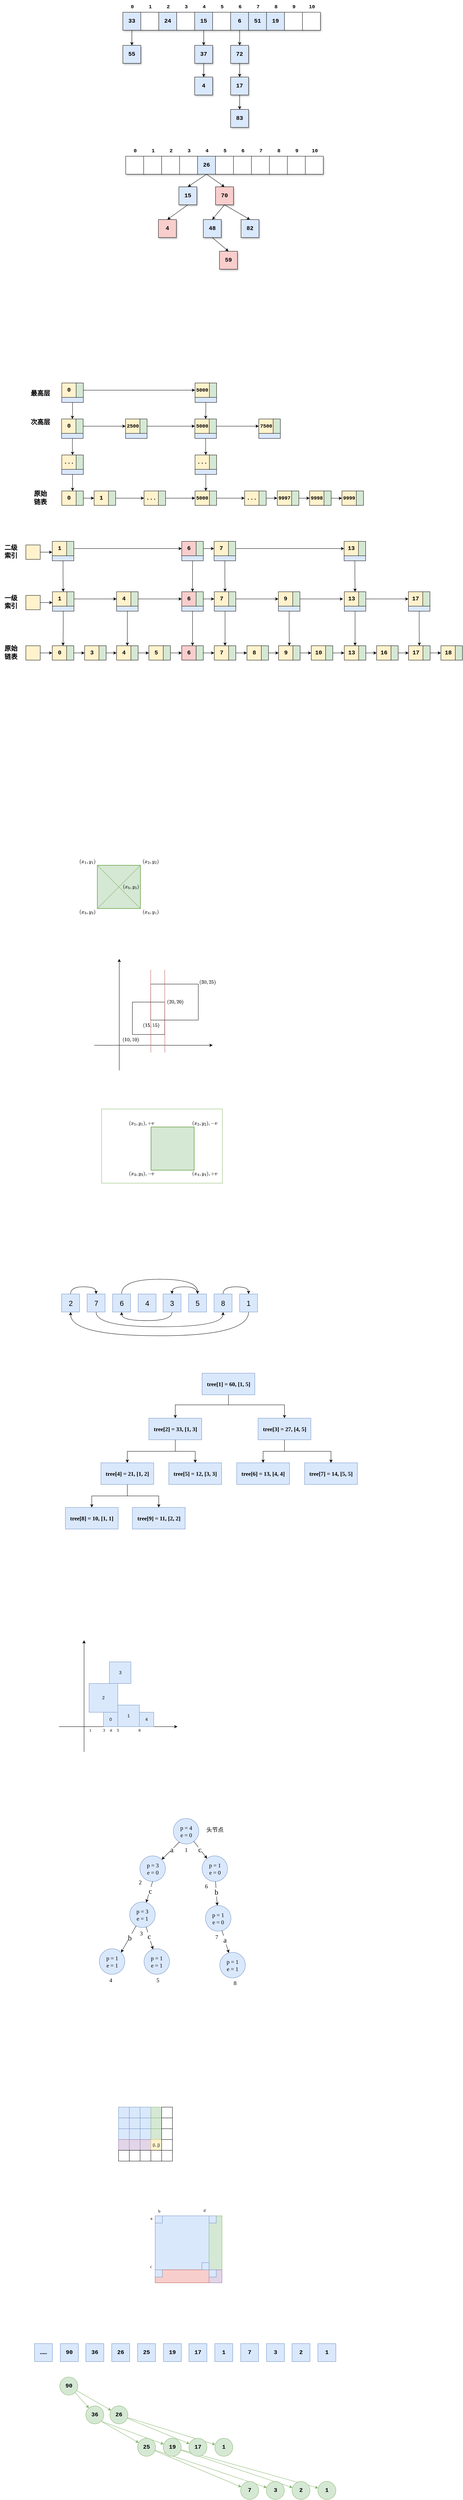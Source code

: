 <mxfile version="24.3.1" type="github">
  <diagram name="第 1 页" id="PIcPl-YuM69gcdUYitKa">
    <mxGraphModel dx="1377" dy="573" grid="0" gridSize="10" guides="1" tooltips="1" connect="1" arrows="1" fold="1" page="0" pageScale="1" pageWidth="827" pageHeight="1169" math="1" shadow="0">
      <root>
        <mxCell id="0" />
        <mxCell id="1" parent="0" />
        <mxCell id="yKvP1uJQGPELdhrVH2vJ-9" value="" style="rounded=0;whiteSpace=wrap;html=1;fillColor=none;strokeColor=#82b366;" parent="1" vertex="1">
          <mxGeometry x="-9" y="3247" width="336" height="206" as="geometry" />
        </mxCell>
        <mxCell id="yl53r5sbvG-WM-ywOR9t-28" style="edgeStyle=orthogonalEdgeStyle;rounded=0;orthogonalLoop=1;jettySize=auto;html=1;shadow=1;" parent="1" source="yl53r5sbvG-WM-ywOR9t-1" target="yl53r5sbvG-WM-ywOR9t-27" edge="1">
          <mxGeometry relative="1" as="geometry" />
        </mxCell>
        <mxCell id="yl53r5sbvG-WM-ywOR9t-1" value="&lt;b&gt;&lt;font style=&quot;font-size: 16px;&quot; face=&quot;Courier New&quot;&gt;33&lt;/font&gt;&lt;/b&gt;" style="rounded=0;whiteSpace=wrap;html=1;fillColor=#dae8fc;strokeColor=default;shadow=1;" parent="1" vertex="1">
          <mxGeometry x="50" y="200" width="50" height="50" as="geometry" />
        </mxCell>
        <mxCell id="yl53r5sbvG-WM-ywOR9t-2" value="" style="rounded=0;whiteSpace=wrap;html=1;shadow=1;strokeColor=default;" parent="1" vertex="1">
          <mxGeometry x="100" y="200" width="50" height="50" as="geometry" />
        </mxCell>
        <mxCell id="yl53r5sbvG-WM-ywOR9t-3" value="&lt;b&gt;&lt;font style=&quot;font-size: 16px;&quot; face=&quot;Courier New&quot;&gt;24&lt;/font&gt;&lt;/b&gt;" style="rounded=0;whiteSpace=wrap;html=1;fillColor=#dae8fc;strokeColor=default;shadow=1;" parent="1" vertex="1">
          <mxGeometry x="150" y="200" width="50" height="50" as="geometry" />
        </mxCell>
        <mxCell id="yl53r5sbvG-WM-ywOR9t-4" value="" style="rounded=0;whiteSpace=wrap;html=1;shadow=1;strokeColor=default;" parent="1" vertex="1">
          <mxGeometry x="200" y="200" width="50" height="50" as="geometry" />
        </mxCell>
        <mxCell id="yl53r5sbvG-WM-ywOR9t-30" style="edgeStyle=orthogonalEdgeStyle;rounded=0;orthogonalLoop=1;jettySize=auto;html=1;shadow=1;" parent="1" source="yl53r5sbvG-WM-ywOR9t-5" target="yl53r5sbvG-WM-ywOR9t-29" edge="1">
          <mxGeometry relative="1" as="geometry" />
        </mxCell>
        <mxCell id="yl53r5sbvG-WM-ywOR9t-5" value="&lt;b&gt;&lt;font style=&quot;font-size: 16px;&quot; face=&quot;Courier New&quot;&gt;15&lt;/font&gt;&lt;/b&gt;" style="rounded=0;whiteSpace=wrap;html=1;fillColor=#dae8fc;strokeColor=default;shadow=1;" parent="1" vertex="1">
          <mxGeometry x="250" y="200" width="50" height="50" as="geometry" />
        </mxCell>
        <mxCell id="yl53r5sbvG-WM-ywOR9t-13" value="&lt;b&gt;&lt;font style=&quot;font-size: 14px;&quot; face=&quot;Courier New&quot;&gt;0&lt;/font&gt;&lt;/b&gt;" style="text;html=1;align=center;verticalAlign=middle;resizable=0;points=[];autosize=1;strokeColor=none;fillColor=none;shadow=1;" parent="1" vertex="1">
          <mxGeometry x="61" y="170" width="30" height="30" as="geometry" />
        </mxCell>
        <mxCell id="yl53r5sbvG-WM-ywOR9t-14" value="&lt;b&gt;&lt;font style=&quot;font-size: 14px;&quot; face=&quot;Courier New&quot;&gt;1&lt;/font&gt;&lt;/b&gt;" style="text;html=1;align=center;verticalAlign=middle;resizable=0;points=[];autosize=1;strokeColor=none;fillColor=none;shadow=1;" parent="1" vertex="1">
          <mxGeometry x="111" y="170" width="30" height="30" as="geometry" />
        </mxCell>
        <mxCell id="yl53r5sbvG-WM-ywOR9t-15" value="&lt;b&gt;&lt;font style=&quot;font-size: 14px;&quot; face=&quot;Courier New&quot;&gt;2&lt;/font&gt;&lt;/b&gt;" style="text;html=1;align=center;verticalAlign=middle;resizable=0;points=[];autosize=1;strokeColor=none;fillColor=none;shadow=1;" parent="1" vertex="1">
          <mxGeometry x="161" y="170" width="30" height="30" as="geometry" />
        </mxCell>
        <mxCell id="yl53r5sbvG-WM-ywOR9t-16" value="&lt;b&gt;&lt;font style=&quot;font-size: 14px;&quot; face=&quot;Courier New&quot;&gt;3&lt;/font&gt;&lt;/b&gt;" style="text;html=1;align=center;verticalAlign=middle;resizable=0;points=[];autosize=1;strokeColor=none;fillColor=none;shadow=1;" parent="1" vertex="1">
          <mxGeometry x="211" y="170" width="30" height="30" as="geometry" />
        </mxCell>
        <mxCell id="yl53r5sbvG-WM-ywOR9t-17" value="&lt;b&gt;&lt;font style=&quot;font-size: 14px;&quot; face=&quot;Courier New&quot;&gt;4&lt;/font&gt;&lt;/b&gt;" style="text;html=1;align=center;verticalAlign=middle;resizable=0;points=[];autosize=1;strokeColor=none;fillColor=none;shadow=1;" parent="1" vertex="1">
          <mxGeometry x="261" y="170" width="30" height="30" as="geometry" />
        </mxCell>
        <mxCell id="yl53r5sbvG-WM-ywOR9t-18" value="&lt;b&gt;&lt;font style=&quot;font-size: 14px;&quot; face=&quot;Courier New&quot;&gt;5&lt;/font&gt;&lt;/b&gt;" style="text;html=1;align=center;verticalAlign=middle;resizable=0;points=[];autosize=1;strokeColor=none;fillColor=none;shadow=1;" parent="1" vertex="1">
          <mxGeometry x="311" y="170" width="30" height="30" as="geometry" />
        </mxCell>
        <mxCell id="yl53r5sbvG-WM-ywOR9t-19" value="&lt;b&gt;&lt;font style=&quot;font-size: 14px;&quot; face=&quot;Courier New&quot;&gt;6&lt;/font&gt;&lt;/b&gt;" style="text;html=1;align=center;verticalAlign=middle;resizable=0;points=[];autosize=1;strokeColor=none;fillColor=none;shadow=1;" parent="1" vertex="1">
          <mxGeometry x="361" y="170" width="30" height="30" as="geometry" />
        </mxCell>
        <mxCell id="yl53r5sbvG-WM-ywOR9t-20" value="&lt;b&gt;&lt;font style=&quot;font-size: 14px;&quot; face=&quot;Courier New&quot;&gt;7&lt;/font&gt;&lt;/b&gt;" style="text;html=1;align=center;verticalAlign=middle;resizable=0;points=[];autosize=1;strokeColor=none;fillColor=none;shadow=1;" parent="1" vertex="1">
          <mxGeometry x="411" y="170" width="30" height="30" as="geometry" />
        </mxCell>
        <mxCell id="yl53r5sbvG-WM-ywOR9t-21" value="&lt;font face=&quot;Courier New&quot;&gt;&lt;span style=&quot;font-size: 14px;&quot;&gt;&lt;b&gt;8&lt;/b&gt;&lt;/span&gt;&lt;/font&gt;" style="text;html=1;align=center;verticalAlign=middle;resizable=0;points=[];autosize=1;strokeColor=none;fillColor=none;shadow=1;" parent="1" vertex="1">
          <mxGeometry x="461" y="170" width="30" height="30" as="geometry" />
        </mxCell>
        <mxCell id="yl53r5sbvG-WM-ywOR9t-22" value="&lt;b&gt;&lt;font style=&quot;font-size: 14px;&quot; face=&quot;Courier New&quot;&gt;9&lt;/font&gt;&lt;/b&gt;" style="text;html=1;align=center;verticalAlign=middle;resizable=0;points=[];autosize=1;strokeColor=none;fillColor=none;shadow=1;" parent="1" vertex="1">
          <mxGeometry x="511" y="170" width="30" height="30" as="geometry" />
        </mxCell>
        <mxCell id="yl53r5sbvG-WM-ywOR9t-23" value="&lt;b&gt;&lt;font style=&quot;font-size: 14px;&quot; face=&quot;Courier New&quot;&gt;10&lt;/font&gt;&lt;/b&gt;" style="text;html=1;align=center;verticalAlign=middle;resizable=0;points=[];autosize=1;strokeColor=none;fillColor=none;shadow=1;" parent="1" vertex="1">
          <mxGeometry x="556" y="170" width="40" height="30" as="geometry" />
        </mxCell>
        <mxCell id="yl53r5sbvG-WM-ywOR9t-26" value="" style="rounded=0;whiteSpace=wrap;html=1;shadow=1;" parent="1" vertex="1">
          <mxGeometry x="300" y="200" width="50" height="50" as="geometry" />
        </mxCell>
        <mxCell id="yl53r5sbvG-WM-ywOR9t-35" value="" style="edgeStyle=orthogonalEdgeStyle;rounded=0;orthogonalLoop=1;jettySize=auto;html=1;shadow=1;" parent="1" source="yl53r5sbvG-WM-ywOR9t-7" target="yl53r5sbvG-WM-ywOR9t-34" edge="1">
          <mxGeometry relative="1" as="geometry" />
        </mxCell>
        <mxCell id="yl53r5sbvG-WM-ywOR9t-7" value="&lt;b&gt;&lt;font style=&quot;font-size: 16px;&quot; face=&quot;Courier New&quot;&gt;6&lt;/font&gt;&lt;/b&gt;" style="rounded=0;whiteSpace=wrap;html=1;fillColor=#dae8fc;strokeColor=default;shadow=1;" parent="1" vertex="1">
          <mxGeometry x="350" y="200" width="50" height="50" as="geometry" />
        </mxCell>
        <mxCell id="yl53r5sbvG-WM-ywOR9t-9" value="&lt;b&gt;&lt;font style=&quot;font-size: 16px;&quot; face=&quot;Courier New&quot;&gt;51&lt;/font&gt;&lt;/b&gt;" style="rounded=0;whiteSpace=wrap;html=1;fillColor=#dae8fc;strokeColor=default;shadow=1;" parent="1" vertex="1">
          <mxGeometry x="400" y="200" width="50" height="50" as="geometry" />
        </mxCell>
        <mxCell id="yl53r5sbvG-WM-ywOR9t-10" value="&lt;b&gt;&lt;font style=&quot;font-size: 16px;&quot; face=&quot;Courier New&quot;&gt;19&lt;/font&gt;&lt;/b&gt;" style="rounded=0;whiteSpace=wrap;html=1;fillColor=#dae8fc;strokeColor=default;shadow=1;" parent="1" vertex="1">
          <mxGeometry x="450" y="200" width="50" height="50" as="geometry" />
        </mxCell>
        <mxCell id="yl53r5sbvG-WM-ywOR9t-11" value="" style="rounded=0;whiteSpace=wrap;html=1;shadow=1;strokeColor=default;" parent="1" vertex="1">
          <mxGeometry x="500" y="200" width="50" height="50" as="geometry" />
        </mxCell>
        <mxCell id="yl53r5sbvG-WM-ywOR9t-8" value="" style="rounded=0;whiteSpace=wrap;html=1;shadow=1;strokeColor=default;" parent="1" vertex="1">
          <mxGeometry x="550" y="200" width="50" height="50" as="geometry" />
        </mxCell>
        <mxCell id="yl53r5sbvG-WM-ywOR9t-27" value="&lt;b&gt;&lt;font style=&quot;font-size: 16px;&quot; face=&quot;Courier New&quot;&gt;55&lt;/font&gt;&lt;/b&gt;" style="rounded=0;whiteSpace=wrap;html=1;fillColor=#dae8fc;strokeColor=default;shadow=1;" parent="1" vertex="1">
          <mxGeometry x="50" y="292" width="50" height="50" as="geometry" />
        </mxCell>
        <mxCell id="yl53r5sbvG-WM-ywOR9t-33" value="" style="edgeStyle=orthogonalEdgeStyle;rounded=0;orthogonalLoop=1;jettySize=auto;html=1;shadow=1;" parent="1" source="yl53r5sbvG-WM-ywOR9t-29" target="yl53r5sbvG-WM-ywOR9t-32" edge="1">
          <mxGeometry relative="1" as="geometry" />
        </mxCell>
        <mxCell id="yl53r5sbvG-WM-ywOR9t-29" value="&lt;b&gt;&lt;font style=&quot;font-size: 16px;&quot; face=&quot;Courier New&quot;&gt;37&lt;/font&gt;&lt;/b&gt;" style="rounded=0;whiteSpace=wrap;html=1;fillColor=#dae8fc;strokeColor=default;shadow=1;" parent="1" vertex="1">
          <mxGeometry x="250" y="292" width="50" height="50" as="geometry" />
        </mxCell>
        <mxCell id="yl53r5sbvG-WM-ywOR9t-32" value="&lt;b&gt;&lt;font style=&quot;font-size: 16px;&quot; face=&quot;Courier New&quot;&gt;4&lt;/font&gt;&lt;/b&gt;" style="rounded=0;whiteSpace=wrap;html=1;fillColor=#dae8fc;strokeColor=default;shadow=1;" parent="1" vertex="1">
          <mxGeometry x="250" y="380" width="50" height="50" as="geometry" />
        </mxCell>
        <mxCell id="yl53r5sbvG-WM-ywOR9t-37" value="" style="edgeStyle=orthogonalEdgeStyle;rounded=0;orthogonalLoop=1;jettySize=auto;html=1;shadow=1;" parent="1" source="yl53r5sbvG-WM-ywOR9t-34" target="yl53r5sbvG-WM-ywOR9t-36" edge="1">
          <mxGeometry relative="1" as="geometry" />
        </mxCell>
        <mxCell id="yl53r5sbvG-WM-ywOR9t-34" value="&lt;b&gt;&lt;font style=&quot;font-size: 16px;&quot; face=&quot;Courier New&quot;&gt;72&lt;/font&gt;&lt;/b&gt;" style="rounded=0;whiteSpace=wrap;html=1;fillColor=#dae8fc;strokeColor=default;shadow=1;" parent="1" vertex="1">
          <mxGeometry x="350" y="292" width="50" height="50" as="geometry" />
        </mxCell>
        <mxCell id="yl53r5sbvG-WM-ywOR9t-39" value="" style="edgeStyle=orthogonalEdgeStyle;rounded=0;orthogonalLoop=1;jettySize=auto;html=1;shadow=1;" parent="1" source="yl53r5sbvG-WM-ywOR9t-36" target="yl53r5sbvG-WM-ywOR9t-38" edge="1">
          <mxGeometry relative="1" as="geometry" />
        </mxCell>
        <mxCell id="yl53r5sbvG-WM-ywOR9t-36" value="&lt;b&gt;&lt;font style=&quot;font-size: 16px;&quot; face=&quot;Courier New&quot;&gt;17&lt;/font&gt;&lt;/b&gt;" style="rounded=0;whiteSpace=wrap;html=1;fillColor=#dae8fc;strokeColor=default;shadow=1;" parent="1" vertex="1">
          <mxGeometry x="350" y="380" width="50" height="50" as="geometry" />
        </mxCell>
        <mxCell id="yl53r5sbvG-WM-ywOR9t-38" value="&lt;b&gt;&lt;font style=&quot;font-size: 16px;&quot; face=&quot;Courier New&quot;&gt;83&lt;/font&gt;&lt;/b&gt;" style="rounded=0;whiteSpace=wrap;html=1;fillColor=#dae8fc;strokeColor=default;shadow=1;" parent="1" vertex="1">
          <mxGeometry x="350" y="470" width="50" height="50" as="geometry" />
        </mxCell>
        <mxCell id="yl53r5sbvG-WM-ywOR9t-41" value="" style="rounded=0;whiteSpace=wrap;html=1;shadow=1;" parent="1" vertex="1">
          <mxGeometry x="58" y="600" width="50" height="50" as="geometry" />
        </mxCell>
        <mxCell id="yl53r5sbvG-WM-ywOR9t-42" value="" style="rounded=0;whiteSpace=wrap;html=1;shadow=1;strokeColor=default;" parent="1" vertex="1">
          <mxGeometry x="108" y="600" width="50" height="50" as="geometry" />
        </mxCell>
        <mxCell id="yl53r5sbvG-WM-ywOR9t-43" value="" style="rounded=0;whiteSpace=wrap;html=1;shadow=1;" parent="1" vertex="1">
          <mxGeometry x="158" y="600" width="50" height="50" as="geometry" />
        </mxCell>
        <mxCell id="yl53r5sbvG-WM-ywOR9t-44" value="" style="rounded=0;whiteSpace=wrap;html=1;shadow=1;strokeColor=default;" parent="1" vertex="1">
          <mxGeometry x="208" y="600" width="50" height="50" as="geometry" />
        </mxCell>
        <mxCell id="yl53r5sbvG-WM-ywOR9t-75" value="" style="rounded=0;orthogonalLoop=1;jettySize=auto;html=1;exitX=0.5;exitY=1;exitDx=0;exitDy=0;entryX=0.5;entryY=0;entryDx=0;entryDy=0;" parent="1" source="yl53r5sbvG-WM-ywOR9t-46" target="yl53r5sbvG-WM-ywOR9t-74" edge="1">
          <mxGeometry relative="1" as="geometry" />
        </mxCell>
        <mxCell id="yl53r5sbvG-WM-ywOR9t-89" style="rounded=0;orthogonalLoop=1;jettySize=auto;html=1;entryX=0.5;entryY=0;entryDx=0;entryDy=0;exitX=0.5;exitY=1;exitDx=0;exitDy=0;" parent="1" source="yl53r5sbvG-WM-ywOR9t-46" target="yl53r5sbvG-WM-ywOR9t-80" edge="1">
          <mxGeometry relative="1" as="geometry" />
        </mxCell>
        <mxCell id="yl53r5sbvG-WM-ywOR9t-46" value="&lt;b&gt;&lt;font style=&quot;font-size: 16px;&quot; face=&quot;Courier New&quot;&gt;26&lt;/font&gt;&lt;/b&gt;" style="rounded=0;whiteSpace=wrap;html=1;fillColor=#dae8fc;strokeColor=default;shadow=1;" parent="1" vertex="1">
          <mxGeometry x="258" y="600" width="50" height="50" as="geometry" />
        </mxCell>
        <mxCell id="yl53r5sbvG-WM-ywOR9t-47" value="&lt;b&gt;&lt;font style=&quot;font-size: 14px;&quot; face=&quot;Courier New&quot;&gt;0&lt;/font&gt;&lt;/b&gt;" style="text;html=1;align=center;verticalAlign=middle;resizable=0;points=[];autosize=1;strokeColor=none;fillColor=none;shadow=1;" parent="1" vertex="1">
          <mxGeometry x="69" y="570" width="30" height="30" as="geometry" />
        </mxCell>
        <mxCell id="yl53r5sbvG-WM-ywOR9t-48" value="&lt;b&gt;&lt;font style=&quot;font-size: 14px;&quot; face=&quot;Courier New&quot;&gt;1&lt;/font&gt;&lt;/b&gt;" style="text;html=1;align=center;verticalAlign=middle;resizable=0;points=[];autosize=1;strokeColor=none;fillColor=none;shadow=1;" parent="1" vertex="1">
          <mxGeometry x="119" y="570" width="30" height="30" as="geometry" />
        </mxCell>
        <mxCell id="yl53r5sbvG-WM-ywOR9t-49" value="&lt;b&gt;&lt;font style=&quot;font-size: 14px;&quot; face=&quot;Courier New&quot;&gt;2&lt;/font&gt;&lt;/b&gt;" style="text;html=1;align=center;verticalAlign=middle;resizable=0;points=[];autosize=1;strokeColor=none;fillColor=none;shadow=1;" parent="1" vertex="1">
          <mxGeometry x="169" y="570" width="30" height="30" as="geometry" />
        </mxCell>
        <mxCell id="yl53r5sbvG-WM-ywOR9t-50" value="&lt;b&gt;&lt;font style=&quot;font-size: 14px;&quot; face=&quot;Courier New&quot;&gt;3&lt;/font&gt;&lt;/b&gt;" style="text;html=1;align=center;verticalAlign=middle;resizable=0;points=[];autosize=1;strokeColor=none;fillColor=none;shadow=1;" parent="1" vertex="1">
          <mxGeometry x="219" y="570" width="30" height="30" as="geometry" />
        </mxCell>
        <mxCell id="yl53r5sbvG-WM-ywOR9t-51" value="&lt;b&gt;&lt;font style=&quot;font-size: 14px;&quot; face=&quot;Courier New&quot;&gt;4&lt;/font&gt;&lt;/b&gt;" style="text;html=1;align=center;verticalAlign=middle;resizable=0;points=[];autosize=1;strokeColor=none;fillColor=none;shadow=1;" parent="1" vertex="1">
          <mxGeometry x="269" y="570" width="30" height="30" as="geometry" />
        </mxCell>
        <mxCell id="yl53r5sbvG-WM-ywOR9t-52" value="&lt;b&gt;&lt;font style=&quot;font-size: 14px;&quot; face=&quot;Courier New&quot;&gt;5&lt;/font&gt;&lt;/b&gt;" style="text;html=1;align=center;verticalAlign=middle;resizable=0;points=[];autosize=1;strokeColor=none;fillColor=none;shadow=1;" parent="1" vertex="1">
          <mxGeometry x="319" y="570" width="30" height="30" as="geometry" />
        </mxCell>
        <mxCell id="yl53r5sbvG-WM-ywOR9t-53" value="&lt;b&gt;&lt;font style=&quot;font-size: 14px;&quot; face=&quot;Courier New&quot;&gt;6&lt;/font&gt;&lt;/b&gt;" style="text;html=1;align=center;verticalAlign=middle;resizable=0;points=[];autosize=1;strokeColor=none;fillColor=none;shadow=1;" parent="1" vertex="1">
          <mxGeometry x="369" y="570" width="30" height="30" as="geometry" />
        </mxCell>
        <mxCell id="yl53r5sbvG-WM-ywOR9t-54" value="&lt;b&gt;&lt;font style=&quot;font-size: 14px;&quot; face=&quot;Courier New&quot;&gt;7&lt;/font&gt;&lt;/b&gt;" style="text;html=1;align=center;verticalAlign=middle;resizable=0;points=[];autosize=1;strokeColor=none;fillColor=none;shadow=1;" parent="1" vertex="1">
          <mxGeometry x="419" y="570" width="30" height="30" as="geometry" />
        </mxCell>
        <mxCell id="yl53r5sbvG-WM-ywOR9t-55" value="&lt;font face=&quot;Courier New&quot;&gt;&lt;span style=&quot;font-size: 14px;&quot;&gt;&lt;b&gt;8&lt;/b&gt;&lt;/span&gt;&lt;/font&gt;" style="text;html=1;align=center;verticalAlign=middle;resizable=0;points=[];autosize=1;strokeColor=none;fillColor=none;shadow=1;" parent="1" vertex="1">
          <mxGeometry x="469" y="570" width="30" height="30" as="geometry" />
        </mxCell>
        <mxCell id="yl53r5sbvG-WM-ywOR9t-56" value="&lt;b&gt;&lt;font style=&quot;font-size: 14px;&quot; face=&quot;Courier New&quot;&gt;9&lt;/font&gt;&lt;/b&gt;" style="text;html=1;align=center;verticalAlign=middle;resizable=0;points=[];autosize=1;strokeColor=none;fillColor=none;shadow=1;" parent="1" vertex="1">
          <mxGeometry x="519" y="570" width="30" height="30" as="geometry" />
        </mxCell>
        <mxCell id="yl53r5sbvG-WM-ywOR9t-57" value="&lt;b&gt;&lt;font style=&quot;font-size: 14px;&quot; face=&quot;Courier New&quot;&gt;10&lt;/font&gt;&lt;/b&gt;" style="text;html=1;align=center;verticalAlign=middle;resizable=0;points=[];autosize=1;strokeColor=none;fillColor=none;shadow=1;" parent="1" vertex="1">
          <mxGeometry x="564" y="570" width="40" height="30" as="geometry" />
        </mxCell>
        <mxCell id="yl53r5sbvG-WM-ywOR9t-58" value="" style="rounded=0;whiteSpace=wrap;html=1;shadow=1;" parent="1" vertex="1">
          <mxGeometry x="308" y="600" width="50" height="50" as="geometry" />
        </mxCell>
        <mxCell id="yl53r5sbvG-WM-ywOR9t-60" value="" style="rounded=0;whiteSpace=wrap;html=1;shadow=1;" parent="1" vertex="1">
          <mxGeometry x="358" y="600" width="50" height="50" as="geometry" />
        </mxCell>
        <mxCell id="yl53r5sbvG-WM-ywOR9t-61" value="" style="rounded=0;whiteSpace=wrap;html=1;shadow=1;" parent="1" vertex="1">
          <mxGeometry x="408" y="600" width="50" height="50" as="geometry" />
        </mxCell>
        <mxCell id="yl53r5sbvG-WM-ywOR9t-62" value="" style="rounded=0;whiteSpace=wrap;html=1;shadow=1;" parent="1" vertex="1">
          <mxGeometry x="458" y="600" width="50" height="50" as="geometry" />
        </mxCell>
        <mxCell id="yl53r5sbvG-WM-ywOR9t-63" value="" style="rounded=0;whiteSpace=wrap;html=1;shadow=1;strokeColor=default;" parent="1" vertex="1">
          <mxGeometry x="508" y="600" width="50" height="50" as="geometry" />
        </mxCell>
        <mxCell id="yl53r5sbvG-WM-ywOR9t-64" value="" style="rounded=0;whiteSpace=wrap;html=1;shadow=1;strokeColor=default;" parent="1" vertex="1">
          <mxGeometry x="558" y="600" width="50" height="50" as="geometry" />
        </mxCell>
        <mxCell id="yl53r5sbvG-WM-ywOR9t-90" style="rounded=0;orthogonalLoop=1;jettySize=auto;html=1;exitX=0.5;exitY=1;exitDx=0;exitDy=0;entryX=0.5;entryY=0;entryDx=0;entryDy=0;" parent="1" source="yl53r5sbvG-WM-ywOR9t-74" target="yl53r5sbvG-WM-ywOR9t-78" edge="1">
          <mxGeometry relative="1" as="geometry" />
        </mxCell>
        <mxCell id="yl53r5sbvG-WM-ywOR9t-74" value="&lt;b&gt;&lt;font style=&quot;font-size: 16px;&quot; face=&quot;Courier New&quot;&gt;15&lt;/font&gt;&lt;/b&gt;" style="rounded=0;whiteSpace=wrap;html=1;fillColor=#dae8fc;strokeColor=default;shadow=1;" parent="1" vertex="1">
          <mxGeometry x="206" y="685" width="50" height="50" as="geometry" />
        </mxCell>
        <mxCell id="yl53r5sbvG-WM-ywOR9t-93" style="rounded=0;orthogonalLoop=1;jettySize=auto;html=1;exitX=0.5;exitY=1;exitDx=0;exitDy=0;entryX=0.5;entryY=0;entryDx=0;entryDy=0;" parent="1" source="yl53r5sbvG-WM-ywOR9t-76" target="yl53r5sbvG-WM-ywOR9t-84" edge="1">
          <mxGeometry relative="1" as="geometry" />
        </mxCell>
        <mxCell id="yl53r5sbvG-WM-ywOR9t-76" value="&lt;b&gt;&lt;font style=&quot;font-size: 16px;&quot; face=&quot;Courier New&quot;&gt;48&lt;/font&gt;&lt;/b&gt;" style="rounded=0;whiteSpace=wrap;html=1;fillColor=#dae8fc;strokeColor=default;shadow=1;" parent="1" vertex="1">
          <mxGeometry x="274" y="776" width="50" height="50" as="geometry" />
        </mxCell>
        <mxCell id="yl53r5sbvG-WM-ywOR9t-78" value="&lt;b&gt;&lt;font style=&quot;font-size: 16px;&quot; face=&quot;Courier New&quot;&gt;4&lt;/font&gt;&lt;/b&gt;" style="rounded=0;whiteSpace=wrap;html=1;fillColor=#f8cecc;strokeColor=default;shadow=1;" parent="1" vertex="1">
          <mxGeometry x="149" y="776" width="50" height="50" as="geometry" />
        </mxCell>
        <mxCell id="yl53r5sbvG-WM-ywOR9t-91" style="rounded=0;orthogonalLoop=1;jettySize=auto;html=1;exitX=0.5;exitY=1;exitDx=0;exitDy=0;entryX=0.5;entryY=0;entryDx=0;entryDy=0;" parent="1" source="yl53r5sbvG-WM-ywOR9t-80" target="yl53r5sbvG-WM-ywOR9t-76" edge="1">
          <mxGeometry relative="1" as="geometry" />
        </mxCell>
        <mxCell id="yl53r5sbvG-WM-ywOR9t-92" style="rounded=0;orthogonalLoop=1;jettySize=auto;html=1;exitX=0.5;exitY=1;exitDx=0;exitDy=0;entryX=0.5;entryY=0;entryDx=0;entryDy=0;" parent="1" source="yl53r5sbvG-WM-ywOR9t-80" target="yl53r5sbvG-WM-ywOR9t-82" edge="1">
          <mxGeometry relative="1" as="geometry" />
        </mxCell>
        <mxCell id="yl53r5sbvG-WM-ywOR9t-80" value="&lt;b&gt;&lt;font style=&quot;font-size: 16px;&quot; face=&quot;Courier New&quot;&gt;70&lt;/font&gt;&lt;/b&gt;" style="rounded=0;whiteSpace=wrap;html=1;fillColor=#f8cecc;strokeColor=default;shadow=1;" parent="1" vertex="1">
          <mxGeometry x="308" y="685" width="50" height="50" as="geometry" />
        </mxCell>
        <mxCell id="yl53r5sbvG-WM-ywOR9t-82" value="&lt;b&gt;&lt;font style=&quot;font-size: 16px;&quot; face=&quot;Courier New&quot;&gt;82&lt;/font&gt;&lt;/b&gt;" style="rounded=0;whiteSpace=wrap;html=1;fillColor=#dae8fc;strokeColor=default;shadow=1;" parent="1" vertex="1">
          <mxGeometry x="379" y="776" width="50" height="50" as="geometry" />
        </mxCell>
        <mxCell id="yl53r5sbvG-WM-ywOR9t-84" value="&lt;b&gt;&lt;font style=&quot;font-size: 16px;&quot; face=&quot;Courier New&quot;&gt;59&lt;/font&gt;&lt;/b&gt;" style="rounded=0;whiteSpace=wrap;html=1;fillColor=#f8cecc;strokeColor=default;shadow=1;" parent="1" vertex="1">
          <mxGeometry x="319" y="864" width="50" height="50" as="geometry" />
        </mxCell>
        <mxCell id="ZRg41fgghS5HYx4f0ylm-1" value="&lt;b&gt;&lt;font style=&quot;font-size: 16px;&quot; face=&quot;Courier New&quot;&gt;0&lt;/font&gt;&lt;/b&gt;" style="rounded=0;whiteSpace=wrap;html=1;fillColor=#fff2cc;strokeColor=default;" parent="1" vertex="1">
          <mxGeometry x="-120" y="1530" width="40" height="40" as="geometry" />
        </mxCell>
        <mxCell id="ZRg41fgghS5HYx4f0ylm-6" style="edgeStyle=orthogonalEdgeStyle;rounded=0;orthogonalLoop=1;jettySize=auto;html=1;" parent="1" source="ZRg41fgghS5HYx4f0ylm-2" target="ZRg41fgghS5HYx4f0ylm-4" edge="1">
          <mxGeometry relative="1" as="geometry" />
        </mxCell>
        <mxCell id="ZRg41fgghS5HYx4f0ylm-2" value="" style="rounded=0;whiteSpace=wrap;html=1;fillColor=#d5e8d4;strokeColor=default;" parent="1" vertex="1">
          <mxGeometry x="-80" y="1530" width="20" height="40" as="geometry" />
        </mxCell>
        <mxCell id="ZRg41fgghS5HYx4f0ylm-3" value="&lt;b style=&quot;font-size: 18px;&quot;&gt;&lt;font style=&quot;font-size: 18px;&quot; face=&quot;Courier New&quot;&gt;原始&lt;br&gt;链表&lt;/font&gt;&lt;/b&gt;" style="text;html=1;align=center;verticalAlign=middle;resizable=0;points=[];autosize=1;strokeColor=none;fillColor=none;" parent="1" vertex="1">
          <mxGeometry x="-210" y="1520" width="60" height="60" as="geometry" />
        </mxCell>
        <mxCell id="ZRg41fgghS5HYx4f0ylm-4" value="&lt;b&gt;&lt;font style=&quot;font-size: 16px;&quot; face=&quot;Courier New&quot;&gt;1&lt;/font&gt;&lt;/b&gt;" style="rounded=0;whiteSpace=wrap;html=1;fillColor=#fff2cc;strokeColor=default;" parent="1" vertex="1">
          <mxGeometry x="-30" y="1530" width="40" height="40" as="geometry" />
        </mxCell>
        <mxCell id="ZRg41fgghS5HYx4f0ylm-15" style="edgeStyle=orthogonalEdgeStyle;rounded=0;orthogonalLoop=1;jettySize=auto;html=1;exitX=1;exitY=0.5;exitDx=0;exitDy=0;" parent="1" source="ZRg41fgghS5HYx4f0ylm-5" target="ZRg41fgghS5HYx4f0ylm-13" edge="1">
          <mxGeometry relative="1" as="geometry">
            <mxPoint x="50" y="1550" as="targetPoint" />
          </mxGeometry>
        </mxCell>
        <mxCell id="ZRg41fgghS5HYx4f0ylm-5" value="" style="rounded=0;whiteSpace=wrap;html=1;fillColor=#d5e8d4;strokeColor=default;" parent="1" vertex="1">
          <mxGeometry x="10" y="1530" width="20" height="40" as="geometry" />
        </mxCell>
        <mxCell id="ZRg41fgghS5HYx4f0ylm-7" value="&lt;b&gt;&lt;font style=&quot;font-size: 14px;&quot; face=&quot;Courier New&quot;&gt;5000&lt;/font&gt;&lt;/b&gt;" style="rounded=0;whiteSpace=wrap;html=1;fillColor=#fff2cc;strokeColor=default;" parent="1" vertex="1">
          <mxGeometry x="251" y="1530" width="40" height="40" as="geometry" />
        </mxCell>
        <mxCell id="ZRg41fgghS5HYx4f0ylm-8" style="edgeStyle=orthogonalEdgeStyle;rounded=0;orthogonalLoop=1;jettySize=auto;html=1;" parent="1" source="ZRg41fgghS5HYx4f0ylm-9" target="ZRg41fgghS5HYx4f0ylm-10" edge="1">
          <mxGeometry relative="1" as="geometry" />
        </mxCell>
        <mxCell id="ZRg41fgghS5HYx4f0ylm-9" value="" style="rounded=0;whiteSpace=wrap;html=1;fillColor=#d5e8d4;strokeColor=default;" parent="1" vertex="1">
          <mxGeometry x="291" y="1530" width="20" height="40" as="geometry" />
        </mxCell>
        <mxCell id="ZRg41fgghS5HYx4f0ylm-10" value="&lt;b&gt;&lt;font style=&quot;font-size: 16px;&quot; face=&quot;Courier New&quot;&gt;...&lt;/font&gt;&lt;/b&gt;" style="rounded=0;whiteSpace=wrap;html=1;fillColor=#fff2cc;strokeColor=default;" parent="1" vertex="1">
          <mxGeometry x="389" y="1530" width="40" height="40" as="geometry" />
        </mxCell>
        <mxCell id="ZRg41fgghS5HYx4f0ylm-22" style="edgeStyle=orthogonalEdgeStyle;rounded=0;orthogonalLoop=1;jettySize=auto;html=1;" parent="1" source="ZRg41fgghS5HYx4f0ylm-11" target="ZRg41fgghS5HYx4f0ylm-17" edge="1">
          <mxGeometry relative="1" as="geometry" />
        </mxCell>
        <mxCell id="ZRg41fgghS5HYx4f0ylm-11" value="" style="rounded=0;whiteSpace=wrap;html=1;fillColor=#d5e8d4;strokeColor=default;" parent="1" vertex="1">
          <mxGeometry x="429" y="1530" width="20" height="40" as="geometry" />
        </mxCell>
        <mxCell id="ZRg41fgghS5HYx4f0ylm-13" value="&lt;b&gt;&lt;font style=&quot;font-size: 16px;&quot; face=&quot;Courier New&quot;&gt;...&lt;/font&gt;&lt;/b&gt;" style="rounded=0;whiteSpace=wrap;html=1;fillColor=#fff2cc;strokeColor=default;" parent="1" vertex="1">
          <mxGeometry x="109" y="1530" width="40" height="40" as="geometry" />
        </mxCell>
        <mxCell id="ZRg41fgghS5HYx4f0ylm-16" style="edgeStyle=orthogonalEdgeStyle;rounded=0;orthogonalLoop=1;jettySize=auto;html=1;" parent="1" source="ZRg41fgghS5HYx4f0ylm-14" target="ZRg41fgghS5HYx4f0ylm-7" edge="1">
          <mxGeometry relative="1" as="geometry">
            <mxPoint x="190" y="1550" as="targetPoint" />
          </mxGeometry>
        </mxCell>
        <mxCell id="ZRg41fgghS5HYx4f0ylm-14" value="" style="rounded=0;whiteSpace=wrap;html=1;fillColor=#d5e8d4;strokeColor=default;" parent="1" vertex="1">
          <mxGeometry x="149" y="1530" width="20" height="40" as="geometry" />
        </mxCell>
        <mxCell id="ZRg41fgghS5HYx4f0ylm-17" value="&lt;b&gt;&lt;font style=&quot;font-size: 14px;&quot; face=&quot;Courier New&quot;&gt;9997&lt;/font&gt;&lt;/b&gt;" style="rounded=0;whiteSpace=wrap;html=1;fillColor=#fff2cc;strokeColor=default;" parent="1" vertex="1">
          <mxGeometry x="480" y="1530" width="40" height="40" as="geometry" />
        </mxCell>
        <mxCell id="ZRg41fgghS5HYx4f0ylm-18" style="edgeStyle=orthogonalEdgeStyle;rounded=0;orthogonalLoop=1;jettySize=auto;html=1;" parent="1" source="ZRg41fgghS5HYx4f0ylm-19" target="ZRg41fgghS5HYx4f0ylm-20" edge="1">
          <mxGeometry relative="1" as="geometry" />
        </mxCell>
        <mxCell id="ZRg41fgghS5HYx4f0ylm-19" value="" style="rounded=0;whiteSpace=wrap;html=1;fillColor=#d5e8d4;strokeColor=default;" parent="1" vertex="1">
          <mxGeometry x="520" y="1530" width="20" height="40" as="geometry" />
        </mxCell>
        <mxCell id="ZRg41fgghS5HYx4f0ylm-20" value="&lt;font size=&quot;1&quot; face=&quot;Courier New&quot;&gt;&lt;b style=&quot;font-size: 14px;&quot;&gt;9998&lt;/b&gt;&lt;/font&gt;" style="rounded=0;whiteSpace=wrap;html=1;fillColor=#fff2cc;strokeColor=default;" parent="1" vertex="1">
          <mxGeometry x="570" y="1530" width="40" height="40" as="geometry" />
        </mxCell>
        <mxCell id="ZRg41fgghS5HYx4f0ylm-21" value="" style="rounded=0;whiteSpace=wrap;html=1;fillColor=#d5e8d4;strokeColor=default;" parent="1" vertex="1">
          <mxGeometry x="610" y="1530" width="20" height="40" as="geometry" />
        </mxCell>
        <mxCell id="ZRg41fgghS5HYx4f0ylm-23" style="edgeStyle=orthogonalEdgeStyle;rounded=0;orthogonalLoop=1;jettySize=auto;html=1;" parent="1" target="ZRg41fgghS5HYx4f0ylm-24" edge="1">
          <mxGeometry relative="1" as="geometry">
            <mxPoint x="630" y="1550" as="sourcePoint" />
          </mxGeometry>
        </mxCell>
        <mxCell id="ZRg41fgghS5HYx4f0ylm-24" value="&lt;b&gt;&lt;font style=&quot;font-size: 14px;&quot; face=&quot;Courier New&quot;&gt;9999&lt;/font&gt;&lt;/b&gt;" style="rounded=0;whiteSpace=wrap;html=1;fillColor=#fff2cc;strokeColor=default;" parent="1" vertex="1">
          <mxGeometry x="660" y="1530" width="40" height="40" as="geometry" />
        </mxCell>
        <mxCell id="ZRg41fgghS5HYx4f0ylm-25" value="" style="rounded=0;whiteSpace=wrap;html=1;fillColor=#d5e8d4;strokeColor=default;" parent="1" vertex="1">
          <mxGeometry x="700" y="1530" width="20" height="40" as="geometry" />
        </mxCell>
        <mxCell id="ZRg41fgghS5HYx4f0ylm-26" value="&lt;b&gt;&lt;font style=&quot;font-size: 16px;&quot; face=&quot;Courier New&quot;&gt;0&lt;/font&gt;&lt;/b&gt;" style="rounded=0;whiteSpace=wrap;html=1;fillColor=#fff2cc;strokeColor=default;" parent="1" vertex="1">
          <mxGeometry x="-120" y="1230" width="40" height="40" as="geometry" />
        </mxCell>
        <mxCell id="ZRg41fgghS5HYx4f0ylm-32" style="edgeStyle=orthogonalEdgeStyle;rounded=0;orthogonalLoop=1;jettySize=auto;html=1;" parent="1" source="ZRg41fgghS5HYx4f0ylm-27" target="ZRg41fgghS5HYx4f0ylm-29" edge="1">
          <mxGeometry relative="1" as="geometry" />
        </mxCell>
        <mxCell id="ZRg41fgghS5HYx4f0ylm-27" value="" style="rounded=0;whiteSpace=wrap;html=1;fillColor=#d5e8d4;strokeColor=default;" parent="1" vertex="1">
          <mxGeometry x="-80" y="1230" width="20" height="40" as="geometry" />
        </mxCell>
        <mxCell id="ZRg41fgghS5HYx4f0ylm-37" style="edgeStyle=orthogonalEdgeStyle;rounded=0;orthogonalLoop=1;jettySize=auto;html=1;entryX=0.75;entryY=0;entryDx=0;entryDy=0;" parent="1" source="ZRg41fgghS5HYx4f0ylm-28" target="ZRg41fgghS5HYx4f0ylm-34" edge="1">
          <mxGeometry relative="1" as="geometry" />
        </mxCell>
        <mxCell id="ZRg41fgghS5HYx4f0ylm-28" value="" style="rounded=0;whiteSpace=wrap;html=1;fillColor=#dae8fc;strokeColor=default;" parent="1" vertex="1">
          <mxGeometry x="-120" y="1270" width="60" height="14" as="geometry" />
        </mxCell>
        <mxCell id="ZRg41fgghS5HYx4f0ylm-29" value="&lt;b&gt;&lt;font style=&quot;font-size: 14px;&quot; face=&quot;Courier New&quot;&gt;5000&lt;/font&gt;&lt;/b&gt;" style="rounded=0;whiteSpace=wrap;html=1;fillColor=#fff2cc;strokeColor=default;" parent="1" vertex="1">
          <mxGeometry x="251" y="1230" width="40" height="40" as="geometry" />
        </mxCell>
        <mxCell id="ZRg41fgghS5HYx4f0ylm-30" value="" style="rounded=0;whiteSpace=wrap;html=1;fillColor=#d5e8d4;strokeColor=default;" parent="1" vertex="1">
          <mxGeometry x="291" y="1230" width="20" height="40" as="geometry" />
        </mxCell>
        <mxCell id="ZRg41fgghS5HYx4f0ylm-63" style="edgeStyle=orthogonalEdgeStyle;rounded=0;orthogonalLoop=1;jettySize=auto;html=1;entryX=0.75;entryY=0;entryDx=0;entryDy=0;" parent="1" source="ZRg41fgghS5HYx4f0ylm-31" target="ZRg41fgghS5HYx4f0ylm-41" edge="1">
          <mxGeometry relative="1" as="geometry" />
        </mxCell>
        <mxCell id="ZRg41fgghS5HYx4f0ylm-31" value="" style="rounded=0;whiteSpace=wrap;html=1;fillColor=#dae8fc;strokeColor=default;" parent="1" vertex="1">
          <mxGeometry x="251" y="1270" width="60" height="14" as="geometry" />
        </mxCell>
        <mxCell id="ZRg41fgghS5HYx4f0ylm-33" value="&lt;font face=&quot;Courier New&quot;&gt;&lt;span style=&quot;font-size: 18px;&quot;&gt;&lt;b&gt;最高层&lt;/b&gt;&lt;/span&gt;&lt;/font&gt;" style="text;html=1;align=center;verticalAlign=middle;resizable=0;points=[];autosize=1;strokeColor=none;fillColor=none;" parent="1" vertex="1">
          <mxGeometry x="-220" y="1240" width="80" height="40" as="geometry" />
        </mxCell>
        <mxCell id="ZRg41fgghS5HYx4f0ylm-34" value="&lt;b&gt;&lt;font style=&quot;font-size: 16px;&quot; face=&quot;Courier New&quot;&gt;0&lt;/font&gt;&lt;/b&gt;" style="rounded=0;whiteSpace=wrap;html=1;fillColor=#fff2cc;strokeColor=default;" parent="1" vertex="1">
          <mxGeometry x="-120.5" y="1330" width="40" height="40" as="geometry" />
        </mxCell>
        <mxCell id="ZRg41fgghS5HYx4f0ylm-44" style="edgeStyle=orthogonalEdgeStyle;rounded=0;orthogonalLoop=1;jettySize=auto;html=1;" parent="1" source="ZRg41fgghS5HYx4f0ylm-35" target="ZRg41fgghS5HYx4f0ylm-38" edge="1">
          <mxGeometry relative="1" as="geometry" />
        </mxCell>
        <mxCell id="ZRg41fgghS5HYx4f0ylm-35" value="" style="rounded=0;whiteSpace=wrap;html=1;fillColor=#d5e8d4;strokeColor=default;" parent="1" vertex="1">
          <mxGeometry x="-80.5" y="1330" width="20" height="40" as="geometry" />
        </mxCell>
        <mxCell id="ZRg41fgghS5HYx4f0ylm-56" style="edgeStyle=orthogonalEdgeStyle;rounded=0;orthogonalLoop=1;jettySize=auto;html=1;entryX=0.75;entryY=0;entryDx=0;entryDy=0;" parent="1" source="ZRg41fgghS5HYx4f0ylm-36" target="ZRg41fgghS5HYx4f0ylm-53" edge="1">
          <mxGeometry relative="1" as="geometry" />
        </mxCell>
        <mxCell id="ZRg41fgghS5HYx4f0ylm-36" value="" style="rounded=0;whiteSpace=wrap;html=1;fillColor=#dae8fc;strokeColor=default;" parent="1" vertex="1">
          <mxGeometry x="-120.5" y="1370" width="60" height="14" as="geometry" />
        </mxCell>
        <mxCell id="ZRg41fgghS5HYx4f0ylm-38" value="&lt;font face=&quot;Courier New&quot;&gt;&lt;span style=&quot;font-size: 14px;&quot;&gt;&lt;b&gt;2500&lt;/b&gt;&lt;/span&gt;&lt;/font&gt;" style="rounded=0;whiteSpace=wrap;html=1;fillColor=#fff2cc;strokeColor=default;" parent="1" vertex="1">
          <mxGeometry x="57.5" y="1330" width="40" height="40" as="geometry" />
        </mxCell>
        <mxCell id="ZRg41fgghS5HYx4f0ylm-45" style="edgeStyle=orthogonalEdgeStyle;rounded=0;orthogonalLoop=1;jettySize=auto;html=1;" parent="1" source="ZRg41fgghS5HYx4f0ylm-39" target="ZRg41fgghS5HYx4f0ylm-41" edge="1">
          <mxGeometry relative="1" as="geometry" />
        </mxCell>
        <mxCell id="ZRg41fgghS5HYx4f0ylm-39" value="" style="rounded=0;whiteSpace=wrap;html=1;fillColor=#d5e8d4;strokeColor=default;" parent="1" vertex="1">
          <mxGeometry x="97.5" y="1330" width="20" height="40" as="geometry" />
        </mxCell>
        <mxCell id="ZRg41fgghS5HYx4f0ylm-40" value="" style="rounded=0;whiteSpace=wrap;html=1;fillColor=#dae8fc;strokeColor=default;" parent="1" vertex="1">
          <mxGeometry x="57.5" y="1370" width="60" height="14" as="geometry" />
        </mxCell>
        <mxCell id="ZRg41fgghS5HYx4f0ylm-41" value="&lt;b&gt;&lt;font style=&quot;font-size: 14px;&quot; face=&quot;Courier New&quot;&gt;5000&lt;/font&gt;&lt;/b&gt;" style="rounded=0;whiteSpace=wrap;html=1;fillColor=#fff2cc;strokeColor=default;" parent="1" vertex="1">
          <mxGeometry x="250.5" y="1330" width="40" height="40" as="geometry" />
        </mxCell>
        <mxCell id="ZRg41fgghS5HYx4f0ylm-51" style="edgeStyle=orthogonalEdgeStyle;rounded=0;orthogonalLoop=1;jettySize=auto;html=1;entryX=0;entryY=0.5;entryDx=0;entryDy=0;" parent="1" source="ZRg41fgghS5HYx4f0ylm-42" target="ZRg41fgghS5HYx4f0ylm-48" edge="1">
          <mxGeometry relative="1" as="geometry" />
        </mxCell>
        <mxCell id="ZRg41fgghS5HYx4f0ylm-42" value="" style="rounded=0;whiteSpace=wrap;html=1;fillColor=#d5e8d4;strokeColor=default;" parent="1" vertex="1">
          <mxGeometry x="290.5" y="1330" width="20" height="40" as="geometry" />
        </mxCell>
        <mxCell id="ZRg41fgghS5HYx4f0ylm-61" style="edgeStyle=orthogonalEdgeStyle;rounded=0;orthogonalLoop=1;jettySize=auto;html=1;entryX=0.75;entryY=0;entryDx=0;entryDy=0;" parent="1" source="ZRg41fgghS5HYx4f0ylm-43" target="ZRg41fgghS5HYx4f0ylm-58" edge="1">
          <mxGeometry relative="1" as="geometry" />
        </mxCell>
        <mxCell id="ZRg41fgghS5HYx4f0ylm-43" value="" style="rounded=0;whiteSpace=wrap;html=1;fillColor=#dae8fc;strokeColor=default;" parent="1" vertex="1">
          <mxGeometry x="250.5" y="1370" width="60" height="14" as="geometry" />
        </mxCell>
        <mxCell id="ZRg41fgghS5HYx4f0ylm-48" value="&lt;font face=&quot;Courier New&quot;&gt;&lt;span style=&quot;font-size: 14px;&quot;&gt;&lt;b&gt;7500&lt;/b&gt;&lt;/span&gt;&lt;/font&gt;" style="rounded=0;whiteSpace=wrap;html=1;fillColor=#fff2cc;strokeColor=default;" parent="1" vertex="1">
          <mxGeometry x="428.5" y="1330" width="40" height="40" as="geometry" />
        </mxCell>
        <mxCell id="ZRg41fgghS5HYx4f0ylm-49" value="" style="rounded=0;whiteSpace=wrap;html=1;fillColor=#d5e8d4;strokeColor=default;" parent="1" vertex="1">
          <mxGeometry x="468.5" y="1330" width="20" height="40" as="geometry" />
        </mxCell>
        <mxCell id="ZRg41fgghS5HYx4f0ylm-50" value="" style="rounded=0;whiteSpace=wrap;html=1;fillColor=#dae8fc;strokeColor=default;" parent="1" vertex="1">
          <mxGeometry x="428.5" y="1370" width="60" height="14" as="geometry" />
        </mxCell>
        <mxCell id="ZRg41fgghS5HYx4f0ylm-52" value="&lt;font face=&quot;Courier New&quot;&gt;&lt;span style=&quot;font-size: 18px;&quot;&gt;&lt;b&gt;次高层&lt;/b&gt;&lt;/span&gt;&lt;/font&gt;" style="text;html=1;align=center;verticalAlign=middle;resizable=0;points=[];autosize=1;strokeColor=none;fillColor=none;" parent="1" vertex="1">
          <mxGeometry x="-220" y="1320" width="80" height="40" as="geometry" />
        </mxCell>
        <mxCell id="ZRg41fgghS5HYx4f0ylm-53" value="&lt;b&gt;&lt;font style=&quot;font-size: 16px;&quot; face=&quot;Courier New&quot;&gt;...&lt;/font&gt;&lt;/b&gt;" style="rounded=0;whiteSpace=wrap;html=1;fillColor=#fff2cc;strokeColor=default;" parent="1" vertex="1">
          <mxGeometry x="-120" y="1430" width="40" height="40" as="geometry" />
        </mxCell>
        <mxCell id="ZRg41fgghS5HYx4f0ylm-54" value="" style="rounded=0;whiteSpace=wrap;html=1;fillColor=#d5e8d4;strokeColor=default;" parent="1" vertex="1">
          <mxGeometry x="-80" y="1430" width="20" height="40" as="geometry" />
        </mxCell>
        <mxCell id="ZRg41fgghS5HYx4f0ylm-57" style="edgeStyle=orthogonalEdgeStyle;rounded=0;orthogonalLoop=1;jettySize=auto;html=1;entryX=0.75;entryY=0;entryDx=0;entryDy=0;" parent="1" source="ZRg41fgghS5HYx4f0ylm-55" target="ZRg41fgghS5HYx4f0ylm-1" edge="1">
          <mxGeometry relative="1" as="geometry" />
        </mxCell>
        <mxCell id="ZRg41fgghS5HYx4f0ylm-55" value="" style="rounded=0;whiteSpace=wrap;html=1;fillColor=#dae8fc;strokeColor=default;" parent="1" vertex="1">
          <mxGeometry x="-120" y="1470" width="60" height="14" as="geometry" />
        </mxCell>
        <mxCell id="ZRg41fgghS5HYx4f0ylm-58" value="&lt;b&gt;&lt;font style=&quot;font-size: 16px;&quot; face=&quot;Courier New&quot;&gt;...&lt;/font&gt;&lt;/b&gt;" style="rounded=0;whiteSpace=wrap;html=1;fillColor=#fff2cc;strokeColor=default;" parent="1" vertex="1">
          <mxGeometry x="251" y="1430" width="40" height="40" as="geometry" />
        </mxCell>
        <mxCell id="ZRg41fgghS5HYx4f0ylm-59" value="" style="rounded=0;whiteSpace=wrap;html=1;fillColor=#d5e8d4;strokeColor=default;" parent="1" vertex="1">
          <mxGeometry x="291" y="1430" width="20" height="40" as="geometry" />
        </mxCell>
        <mxCell id="ZRg41fgghS5HYx4f0ylm-62" style="edgeStyle=orthogonalEdgeStyle;rounded=0;orthogonalLoop=1;jettySize=auto;html=1;entryX=0.75;entryY=0;entryDx=0;entryDy=0;" parent="1" source="ZRg41fgghS5HYx4f0ylm-60" target="ZRg41fgghS5HYx4f0ylm-7" edge="1">
          <mxGeometry relative="1" as="geometry" />
        </mxCell>
        <mxCell id="ZRg41fgghS5HYx4f0ylm-60" value="" style="rounded=0;whiteSpace=wrap;html=1;fillColor=#dae8fc;strokeColor=default;" parent="1" vertex="1">
          <mxGeometry x="251" y="1470" width="60" height="14" as="geometry" />
        </mxCell>
        <mxCell id="ZRg41fgghS5HYx4f0ylm-64" value="&lt;b&gt;&lt;font style=&quot;font-size: 16px;&quot; face=&quot;Courier New&quot;&gt;0&lt;/font&gt;&lt;/b&gt;" style="rounded=0;whiteSpace=wrap;html=1;fillColor=#fff2cc;strokeColor=default;" parent="1" vertex="1">
          <mxGeometry x="-146.5" y="1960" width="40" height="40" as="geometry" />
        </mxCell>
        <mxCell id="ZRg41fgghS5HYx4f0ylm-65" style="edgeStyle=orthogonalEdgeStyle;rounded=0;orthogonalLoop=1;jettySize=auto;html=1;" parent="1" source="ZRg41fgghS5HYx4f0ylm-66" target="ZRg41fgghS5HYx4f0ylm-68" edge="1">
          <mxGeometry relative="1" as="geometry" />
        </mxCell>
        <mxCell id="ZRg41fgghS5HYx4f0ylm-66" value="" style="rounded=0;whiteSpace=wrap;html=1;fillColor=#d5e8d4;strokeColor=default;" parent="1" vertex="1">
          <mxGeometry x="-106.5" y="1960" width="20" height="40" as="geometry" />
        </mxCell>
        <mxCell id="ZRg41fgghS5HYx4f0ylm-67" value="&lt;b style=&quot;font-size: 18px;&quot;&gt;&lt;font style=&quot;font-size: 18px;&quot; face=&quot;Courier New&quot;&gt;原始&lt;br&gt;链表&lt;/font&gt;&lt;/b&gt;" style="text;html=1;align=center;verticalAlign=middle;resizable=0;points=[];autosize=1;strokeColor=none;fillColor=none;" parent="1" vertex="1">
          <mxGeometry x="-292" y="1950" width="60" height="60" as="geometry" />
        </mxCell>
        <mxCell id="ZRg41fgghS5HYx4f0ylm-68" value="&lt;b&gt;&lt;font style=&quot;font-size: 16px;&quot; face=&quot;Courier New&quot;&gt;3&lt;/font&gt;&lt;/b&gt;" style="rounded=0;whiteSpace=wrap;html=1;fillColor=#fff2cc;strokeColor=default;" parent="1" vertex="1">
          <mxGeometry x="-56.5" y="1960" width="40" height="40" as="geometry" />
        </mxCell>
        <mxCell id="ZRg41fgghS5HYx4f0ylm-113" style="edgeStyle=orthogonalEdgeStyle;rounded=0;orthogonalLoop=1;jettySize=auto;html=1;entryX=0;entryY=0.5;entryDx=0;entryDy=0;" parent="1" source="ZRg41fgghS5HYx4f0ylm-70" target="ZRg41fgghS5HYx4f0ylm-88" edge="1">
          <mxGeometry relative="1" as="geometry" />
        </mxCell>
        <mxCell id="ZRg41fgghS5HYx4f0ylm-70" value="" style="rounded=0;whiteSpace=wrap;html=1;fillColor=#d5e8d4;strokeColor=default;" parent="1" vertex="1">
          <mxGeometry x="-16.5" y="1960" width="20" height="40" as="geometry" />
        </mxCell>
        <mxCell id="ZRg41fgghS5HYx4f0ylm-88" value="&lt;b&gt;&lt;font style=&quot;font-size: 16px;&quot; face=&quot;Courier New&quot;&gt;4&lt;/font&gt;&lt;/b&gt;" style="rounded=0;whiteSpace=wrap;html=1;fillColor=#fff2cc;strokeColor=default;" parent="1" vertex="1">
          <mxGeometry x="32.5" y="1960" width="40" height="40" as="geometry" />
        </mxCell>
        <mxCell id="ZRg41fgghS5HYx4f0ylm-89" style="edgeStyle=orthogonalEdgeStyle;rounded=0;orthogonalLoop=1;jettySize=auto;html=1;" parent="1" source="ZRg41fgghS5HYx4f0ylm-90" target="ZRg41fgghS5HYx4f0ylm-91" edge="1">
          <mxGeometry relative="1" as="geometry" />
        </mxCell>
        <mxCell id="ZRg41fgghS5HYx4f0ylm-90" value="" style="rounded=0;whiteSpace=wrap;html=1;fillColor=#d5e8d4;strokeColor=default;" parent="1" vertex="1">
          <mxGeometry x="72.5" y="1960" width="20" height="40" as="geometry" />
        </mxCell>
        <mxCell id="ZRg41fgghS5HYx4f0ylm-91" value="&lt;b&gt;&lt;font style=&quot;font-size: 16px;&quot; face=&quot;Courier New&quot;&gt;5&lt;/font&gt;&lt;/b&gt;" style="rounded=0;whiteSpace=wrap;html=1;fillColor=#fff2cc;strokeColor=default;" parent="1" vertex="1">
          <mxGeometry x="122.5" y="1960" width="40" height="40" as="geometry" />
        </mxCell>
        <mxCell id="ZRg41fgghS5HYx4f0ylm-200" style="edgeStyle=orthogonalEdgeStyle;rounded=0;orthogonalLoop=1;jettySize=auto;html=1;" parent="1" source="ZRg41fgghS5HYx4f0ylm-92" target="ZRg41fgghS5HYx4f0ylm-198" edge="1">
          <mxGeometry relative="1" as="geometry" />
        </mxCell>
        <mxCell id="ZRg41fgghS5HYx4f0ylm-92" value="" style="rounded=0;whiteSpace=wrap;html=1;fillColor=#d5e8d4;strokeColor=default;" parent="1" vertex="1">
          <mxGeometry x="162.5" y="1960" width="20" height="40" as="geometry" />
        </mxCell>
        <mxCell id="ZRg41fgghS5HYx4f0ylm-93" value="&lt;b&gt;&lt;font style=&quot;font-size: 16px;&quot; face=&quot;Courier New&quot;&gt;7&lt;/font&gt;&lt;/b&gt;" style="rounded=0;whiteSpace=wrap;html=1;fillColor=#fff2cc;strokeColor=default;" parent="1" vertex="1">
          <mxGeometry x="304.5" y="1960" width="40" height="40" as="geometry" />
        </mxCell>
        <mxCell id="ZRg41fgghS5HYx4f0ylm-94" style="edgeStyle=orthogonalEdgeStyle;rounded=0;orthogonalLoop=1;jettySize=auto;html=1;" parent="1" source="ZRg41fgghS5HYx4f0ylm-95" target="ZRg41fgghS5HYx4f0ylm-96" edge="1">
          <mxGeometry relative="1" as="geometry" />
        </mxCell>
        <mxCell id="ZRg41fgghS5HYx4f0ylm-95" value="" style="rounded=0;whiteSpace=wrap;html=1;fillColor=#d5e8d4;strokeColor=default;" parent="1" vertex="1">
          <mxGeometry x="344.5" y="1960" width="20" height="40" as="geometry" />
        </mxCell>
        <mxCell id="ZRg41fgghS5HYx4f0ylm-96" value="&lt;b&gt;&lt;font style=&quot;font-size: 16px;&quot; face=&quot;Courier New&quot;&gt;8&lt;/font&gt;&lt;/b&gt;" style="rounded=0;whiteSpace=wrap;html=1;fillColor=#fff2cc;strokeColor=default;" parent="1" vertex="1">
          <mxGeometry x="395.5" y="1960" width="40" height="40" as="geometry" />
        </mxCell>
        <mxCell id="ZRg41fgghS5HYx4f0ylm-115" style="edgeStyle=orthogonalEdgeStyle;rounded=0;orthogonalLoop=1;jettySize=auto;html=1;exitX=1;exitY=0.5;exitDx=0;exitDy=0;" parent="1" source="ZRg41fgghS5HYx4f0ylm-97" target="ZRg41fgghS5HYx4f0ylm-98" edge="1">
          <mxGeometry relative="1" as="geometry" />
        </mxCell>
        <mxCell id="ZRg41fgghS5HYx4f0ylm-97" value="" style="rounded=0;whiteSpace=wrap;html=1;fillColor=#d5e8d4;strokeColor=default;" parent="1" vertex="1">
          <mxGeometry x="435.5" y="1960" width="20" height="40" as="geometry" />
        </mxCell>
        <mxCell id="ZRg41fgghS5HYx4f0ylm-98" value="&lt;b&gt;&lt;font style=&quot;font-size: 16px;&quot; face=&quot;Courier New&quot;&gt;9&lt;/font&gt;&lt;/b&gt;" style="rounded=0;whiteSpace=wrap;html=1;fillColor=#fff2cc;strokeColor=default;" parent="1" vertex="1">
          <mxGeometry x="483.5" y="1960" width="40" height="40" as="geometry" />
        </mxCell>
        <mxCell id="ZRg41fgghS5HYx4f0ylm-99" style="edgeStyle=orthogonalEdgeStyle;rounded=0;orthogonalLoop=1;jettySize=auto;html=1;" parent="1" source="ZRg41fgghS5HYx4f0ylm-100" target="ZRg41fgghS5HYx4f0ylm-101" edge="1">
          <mxGeometry relative="1" as="geometry" />
        </mxCell>
        <mxCell id="ZRg41fgghS5HYx4f0ylm-100" value="" style="rounded=0;whiteSpace=wrap;html=1;fillColor=#d5e8d4;strokeColor=default;" parent="1" vertex="1">
          <mxGeometry x="523.5" y="1960" width="20" height="40" as="geometry" />
        </mxCell>
        <mxCell id="ZRg41fgghS5HYx4f0ylm-101" value="&lt;b&gt;&lt;font style=&quot;font-size: 16px;&quot; face=&quot;Courier New&quot;&gt;10&lt;/font&gt;&lt;/b&gt;" style="rounded=0;whiteSpace=wrap;html=1;fillColor=#fff2cc;strokeColor=default;" parent="1" vertex="1">
          <mxGeometry x="574.5" y="1960" width="40" height="40" as="geometry" />
        </mxCell>
        <mxCell id="ZRg41fgghS5HYx4f0ylm-116" style="edgeStyle=orthogonalEdgeStyle;rounded=0;orthogonalLoop=1;jettySize=auto;html=1;" parent="1" source="ZRg41fgghS5HYx4f0ylm-102" target="ZRg41fgghS5HYx4f0ylm-103" edge="1">
          <mxGeometry relative="1" as="geometry" />
        </mxCell>
        <mxCell id="ZRg41fgghS5HYx4f0ylm-102" value="" style="rounded=0;whiteSpace=wrap;html=1;fillColor=#d5e8d4;strokeColor=default;" parent="1" vertex="1">
          <mxGeometry x="614.5" y="1960" width="20" height="40" as="geometry" />
        </mxCell>
        <mxCell id="ZRg41fgghS5HYx4f0ylm-103" value="&lt;b&gt;&lt;font style=&quot;font-size: 16px;&quot; face=&quot;Courier New&quot;&gt;13&lt;/font&gt;&lt;/b&gt;" style="rounded=0;whiteSpace=wrap;html=1;fillColor=#fff2cc;strokeColor=default;" parent="1" vertex="1">
          <mxGeometry x="666.5" y="1960" width="40" height="40" as="geometry" />
        </mxCell>
        <mxCell id="ZRg41fgghS5HYx4f0ylm-104" style="edgeStyle=orthogonalEdgeStyle;rounded=0;orthogonalLoop=1;jettySize=auto;html=1;" parent="1" source="ZRg41fgghS5HYx4f0ylm-105" target="ZRg41fgghS5HYx4f0ylm-106" edge="1">
          <mxGeometry relative="1" as="geometry" />
        </mxCell>
        <mxCell id="ZRg41fgghS5HYx4f0ylm-105" value="" style="rounded=0;whiteSpace=wrap;html=1;fillColor=#d5e8d4;strokeColor=default;" parent="1" vertex="1">
          <mxGeometry x="706.5" y="1960" width="20" height="40" as="geometry" />
        </mxCell>
        <mxCell id="ZRg41fgghS5HYx4f0ylm-106" value="&lt;b&gt;&lt;font style=&quot;font-size: 16px;&quot; face=&quot;Courier New&quot;&gt;16&lt;/font&gt;&lt;/b&gt;" style="rounded=0;whiteSpace=wrap;html=1;fillColor=#fff2cc;strokeColor=default;" parent="1" vertex="1">
          <mxGeometry x="756.5" y="1960" width="40" height="40" as="geometry" />
        </mxCell>
        <mxCell id="ZRg41fgghS5HYx4f0ylm-117" style="edgeStyle=orthogonalEdgeStyle;rounded=0;orthogonalLoop=1;jettySize=auto;html=1;exitX=1;exitY=0.5;exitDx=0;exitDy=0;entryX=0;entryY=0.5;entryDx=0;entryDy=0;" parent="1" source="ZRg41fgghS5HYx4f0ylm-107" target="ZRg41fgghS5HYx4f0ylm-108" edge="1">
          <mxGeometry relative="1" as="geometry" />
        </mxCell>
        <mxCell id="ZRg41fgghS5HYx4f0ylm-107" value="" style="rounded=0;whiteSpace=wrap;html=1;fillColor=#d5e8d4;strokeColor=default;" parent="1" vertex="1">
          <mxGeometry x="796.5" y="1960" width="20" height="40" as="geometry" />
        </mxCell>
        <mxCell id="ZRg41fgghS5HYx4f0ylm-108" value="&lt;b&gt;&lt;font style=&quot;font-size: 16px;&quot; face=&quot;Courier New&quot;&gt;17&lt;/font&gt;&lt;/b&gt;" style="rounded=0;whiteSpace=wrap;html=1;fillColor=#fff2cc;strokeColor=default;" parent="1" vertex="1">
          <mxGeometry x="845.5" y="1960" width="40" height="40" as="geometry" />
        </mxCell>
        <mxCell id="ZRg41fgghS5HYx4f0ylm-109" style="edgeStyle=orthogonalEdgeStyle;rounded=0;orthogonalLoop=1;jettySize=auto;html=1;" parent="1" source="ZRg41fgghS5HYx4f0ylm-110" target="ZRg41fgghS5HYx4f0ylm-111" edge="1">
          <mxGeometry relative="1" as="geometry" />
        </mxCell>
        <mxCell id="ZRg41fgghS5HYx4f0ylm-110" value="" style="rounded=0;whiteSpace=wrap;html=1;fillColor=#d5e8d4;strokeColor=default;" parent="1" vertex="1">
          <mxGeometry x="885.5" y="1960" width="20" height="40" as="geometry" />
        </mxCell>
        <mxCell id="ZRg41fgghS5HYx4f0ylm-111" value="&lt;b&gt;&lt;font style=&quot;font-size: 16px;&quot; face=&quot;Courier New&quot;&gt;18&lt;/font&gt;&lt;/b&gt;" style="rounded=0;whiteSpace=wrap;html=1;fillColor=#fff2cc;strokeColor=default;" parent="1" vertex="1">
          <mxGeometry x="935.5" y="1960" width="40" height="40" as="geometry" />
        </mxCell>
        <mxCell id="ZRg41fgghS5HYx4f0ylm-112" value="" style="rounded=0;whiteSpace=wrap;html=1;fillColor=#d5e8d4;strokeColor=default;" parent="1" vertex="1">
          <mxGeometry x="975.5" y="1960" width="20" height="40" as="geometry" />
        </mxCell>
        <mxCell id="ZRg41fgghS5HYx4f0ylm-118" value="&lt;b&gt;&lt;font style=&quot;font-size: 16px;&quot; face=&quot;Courier New&quot;&gt;1&lt;/font&gt;&lt;/b&gt;" style="rounded=0;whiteSpace=wrap;html=1;fillColor=#fff2cc;strokeColor=default;" parent="1" vertex="1">
          <mxGeometry x="-146" y="1810" width="40" height="40" as="geometry" />
        </mxCell>
        <mxCell id="ZRg41fgghS5HYx4f0ylm-136" style="edgeStyle=orthogonalEdgeStyle;rounded=0;orthogonalLoop=1;jettySize=auto;html=1;entryX=0;entryY=0.5;entryDx=0;entryDy=0;" parent="1" source="ZRg41fgghS5HYx4f0ylm-119" target="ZRg41fgghS5HYx4f0ylm-121" edge="1">
          <mxGeometry relative="1" as="geometry" />
        </mxCell>
        <mxCell id="ZRg41fgghS5HYx4f0ylm-119" value="" style="rounded=0;whiteSpace=wrap;html=1;fillColor=#d5e8d4;strokeColor=default;" parent="1" vertex="1">
          <mxGeometry x="-106" y="1810" width="20" height="40" as="geometry" />
        </mxCell>
        <mxCell id="ZRg41fgghS5HYx4f0ylm-141" style="edgeStyle=orthogonalEdgeStyle;rounded=0;orthogonalLoop=1;jettySize=auto;html=1;exitX=0.5;exitY=1;exitDx=0;exitDy=0;entryX=0.75;entryY=0;entryDx=0;entryDy=0;" parent="1" source="ZRg41fgghS5HYx4f0ylm-120" target="ZRg41fgghS5HYx4f0ylm-64" edge="1">
          <mxGeometry relative="1" as="geometry" />
        </mxCell>
        <mxCell id="ZRg41fgghS5HYx4f0ylm-120" value="" style="rounded=0;whiteSpace=wrap;html=1;fillColor=#dae8fc;strokeColor=default;" parent="1" vertex="1">
          <mxGeometry x="-146" y="1850" width="60" height="14" as="geometry" />
        </mxCell>
        <mxCell id="ZRg41fgghS5HYx4f0ylm-121" value="&lt;b&gt;&lt;font style=&quot;font-size: 16px;&quot; face=&quot;Courier New&quot;&gt;4&lt;/font&gt;&lt;/b&gt;" style="rounded=0;whiteSpace=wrap;html=1;fillColor=#fff2cc;strokeColor=default;" parent="1" vertex="1">
          <mxGeometry x="32.5" y="1810" width="40" height="40" as="geometry" />
        </mxCell>
        <mxCell id="ZRg41fgghS5HYx4f0ylm-217" style="edgeStyle=orthogonalEdgeStyle;rounded=0;orthogonalLoop=1;jettySize=auto;html=1;entryX=0;entryY=0.5;entryDx=0;entryDy=0;" parent="1" source="ZRg41fgghS5HYx4f0ylm-122" target="ZRg41fgghS5HYx4f0ylm-206" edge="1">
          <mxGeometry relative="1" as="geometry" />
        </mxCell>
        <mxCell id="ZRg41fgghS5HYx4f0ylm-122" value="" style="rounded=0;whiteSpace=wrap;html=1;fillColor=#d5e8d4;strokeColor=default;" parent="1" vertex="1">
          <mxGeometry x="72.5" y="1810" width="20" height="40" as="geometry" />
        </mxCell>
        <mxCell id="ZRg41fgghS5HYx4f0ylm-142" style="edgeStyle=orthogonalEdgeStyle;rounded=0;orthogonalLoop=1;jettySize=auto;html=1;entryX=0.75;entryY=0;entryDx=0;entryDy=0;" parent="1" source="ZRg41fgghS5HYx4f0ylm-123" target="ZRg41fgghS5HYx4f0ylm-88" edge="1">
          <mxGeometry relative="1" as="geometry" />
        </mxCell>
        <mxCell id="ZRg41fgghS5HYx4f0ylm-123" value="" style="rounded=0;whiteSpace=wrap;html=1;fillColor=#dae8fc;strokeColor=default;" parent="1" vertex="1">
          <mxGeometry x="32.5" y="1850" width="60" height="14" as="geometry" />
        </mxCell>
        <mxCell id="ZRg41fgghS5HYx4f0ylm-124" value="&lt;b&gt;&lt;font style=&quot;font-size: 16px;&quot; face=&quot;Courier New&quot;&gt;7&lt;/font&gt;&lt;/b&gt;" style="rounded=0;whiteSpace=wrap;html=1;fillColor=#fff2cc;strokeColor=default;" parent="1" vertex="1">
          <mxGeometry x="304.5" y="1810" width="40" height="40" as="geometry" />
        </mxCell>
        <mxCell id="ZRg41fgghS5HYx4f0ylm-138" style="edgeStyle=orthogonalEdgeStyle;rounded=0;orthogonalLoop=1;jettySize=auto;html=1;exitX=1;exitY=0.5;exitDx=0;exitDy=0;entryX=0;entryY=0.5;entryDx=0;entryDy=0;" parent="1" source="ZRg41fgghS5HYx4f0ylm-125" target="ZRg41fgghS5HYx4f0ylm-127" edge="1">
          <mxGeometry relative="1" as="geometry" />
        </mxCell>
        <mxCell id="ZRg41fgghS5HYx4f0ylm-125" value="" style="rounded=0;whiteSpace=wrap;html=1;fillColor=#d5e8d4;strokeColor=default;" parent="1" vertex="1">
          <mxGeometry x="344.5" y="1810" width="20" height="40" as="geometry" />
        </mxCell>
        <mxCell id="ZRg41fgghS5HYx4f0ylm-143" style="edgeStyle=orthogonalEdgeStyle;rounded=0;orthogonalLoop=1;jettySize=auto;html=1;entryX=0.75;entryY=0;entryDx=0;entryDy=0;" parent="1" source="ZRg41fgghS5HYx4f0ylm-126" target="ZRg41fgghS5HYx4f0ylm-93" edge="1">
          <mxGeometry relative="1" as="geometry" />
        </mxCell>
        <mxCell id="ZRg41fgghS5HYx4f0ylm-126" value="" style="rounded=0;whiteSpace=wrap;html=1;fillColor=#dae8fc;strokeColor=default;" parent="1" vertex="1">
          <mxGeometry x="304.5" y="1850" width="60" height="14" as="geometry" />
        </mxCell>
        <mxCell id="ZRg41fgghS5HYx4f0ylm-127" value="&lt;b&gt;&lt;font style=&quot;font-size: 16px;&quot; face=&quot;Courier New&quot;&gt;9&lt;/font&gt;&lt;/b&gt;" style="rounded=0;whiteSpace=wrap;html=1;fillColor=#fff2cc;strokeColor=default;" parent="1" vertex="1">
          <mxGeometry x="483" y="1810" width="40" height="40" as="geometry" />
        </mxCell>
        <mxCell id="ZRg41fgghS5HYx4f0ylm-139" style="edgeStyle=orthogonalEdgeStyle;rounded=0;orthogonalLoop=1;jettySize=auto;html=1;" parent="1" source="ZRg41fgghS5HYx4f0ylm-128" edge="1">
          <mxGeometry relative="1" as="geometry">
            <mxPoint x="663" y="1830" as="targetPoint" />
          </mxGeometry>
        </mxCell>
        <mxCell id="ZRg41fgghS5HYx4f0ylm-128" value="" style="rounded=0;whiteSpace=wrap;html=1;fillColor=#d5e8d4;strokeColor=default;" parent="1" vertex="1">
          <mxGeometry x="523" y="1810" width="20" height="40" as="geometry" />
        </mxCell>
        <mxCell id="ZRg41fgghS5HYx4f0ylm-144" style="edgeStyle=orthogonalEdgeStyle;rounded=0;orthogonalLoop=1;jettySize=auto;html=1;entryX=0.75;entryY=0;entryDx=0;entryDy=0;" parent="1" source="ZRg41fgghS5HYx4f0ylm-129" target="ZRg41fgghS5HYx4f0ylm-98" edge="1">
          <mxGeometry relative="1" as="geometry">
            <mxPoint x="513" y="1950" as="targetPoint" />
          </mxGeometry>
        </mxCell>
        <mxCell id="ZRg41fgghS5HYx4f0ylm-129" value="" style="rounded=0;whiteSpace=wrap;html=1;fillColor=#dae8fc;strokeColor=default;" parent="1" vertex="1">
          <mxGeometry x="483" y="1850" width="60" height="14" as="geometry" />
        </mxCell>
        <mxCell id="ZRg41fgghS5HYx4f0ylm-130" value="&lt;b&gt;&lt;font style=&quot;font-size: 16px;&quot; face=&quot;Courier New&quot;&gt;13&lt;/font&gt;&lt;/b&gt;" style="rounded=0;whiteSpace=wrap;html=1;fillColor=#fff2cc;strokeColor=default;" parent="1" vertex="1">
          <mxGeometry x="666.5" y="1810" width="40" height="40" as="geometry" />
        </mxCell>
        <mxCell id="ZRg41fgghS5HYx4f0ylm-140" style="edgeStyle=orthogonalEdgeStyle;rounded=0;orthogonalLoop=1;jettySize=auto;html=1;exitX=1;exitY=0.5;exitDx=0;exitDy=0;" parent="1" source="ZRg41fgghS5HYx4f0ylm-131" target="ZRg41fgghS5HYx4f0ylm-133" edge="1">
          <mxGeometry relative="1" as="geometry" />
        </mxCell>
        <mxCell id="ZRg41fgghS5HYx4f0ylm-131" value="" style="rounded=0;whiteSpace=wrap;html=1;fillColor=#d5e8d4;strokeColor=default;" parent="1" vertex="1">
          <mxGeometry x="706.5" y="1810" width="20" height="40" as="geometry" />
        </mxCell>
        <mxCell id="ZRg41fgghS5HYx4f0ylm-145" style="edgeStyle=orthogonalEdgeStyle;rounded=0;orthogonalLoop=1;jettySize=auto;html=1;entryX=0.75;entryY=0;entryDx=0;entryDy=0;" parent="1" source="ZRg41fgghS5HYx4f0ylm-132" target="ZRg41fgghS5HYx4f0ylm-103" edge="1">
          <mxGeometry relative="1" as="geometry" />
        </mxCell>
        <mxCell id="ZRg41fgghS5HYx4f0ylm-132" value="" style="rounded=0;whiteSpace=wrap;html=1;fillColor=#dae8fc;strokeColor=default;" parent="1" vertex="1">
          <mxGeometry x="666.5" y="1850" width="60" height="14" as="geometry" />
        </mxCell>
        <mxCell id="ZRg41fgghS5HYx4f0ylm-133" value="&lt;b&gt;&lt;font style=&quot;font-size: 16px;&quot; face=&quot;Courier New&quot;&gt;17&lt;/font&gt;&lt;/b&gt;" style="rounded=0;whiteSpace=wrap;html=1;fillColor=#fff2cc;strokeColor=default;" parent="1" vertex="1">
          <mxGeometry x="845" y="1810" width="40" height="40" as="geometry" />
        </mxCell>
        <mxCell id="ZRg41fgghS5HYx4f0ylm-134" value="" style="rounded=0;whiteSpace=wrap;html=1;fillColor=#d5e8d4;strokeColor=default;" parent="1" vertex="1">
          <mxGeometry x="885" y="1810" width="20" height="40" as="geometry" />
        </mxCell>
        <mxCell id="ZRg41fgghS5HYx4f0ylm-146" style="edgeStyle=orthogonalEdgeStyle;rounded=0;orthogonalLoop=1;jettySize=auto;html=1;entryX=0.75;entryY=0;entryDx=0;entryDy=0;" parent="1" source="ZRg41fgghS5HYx4f0ylm-135" target="ZRg41fgghS5HYx4f0ylm-108" edge="1">
          <mxGeometry relative="1" as="geometry" />
        </mxCell>
        <mxCell id="ZRg41fgghS5HYx4f0ylm-135" value="" style="rounded=0;whiteSpace=wrap;html=1;fillColor=#dae8fc;strokeColor=default;" parent="1" vertex="1">
          <mxGeometry x="845" y="1850" width="60" height="14" as="geometry" />
        </mxCell>
        <mxCell id="ZRg41fgghS5HYx4f0ylm-147" value="&lt;font face=&quot;Courier New&quot;&gt;&lt;span style=&quot;font-size: 18px;&quot;&gt;&lt;b&gt;一级&lt;br&gt;索引&lt;/b&gt;&lt;/span&gt;&lt;/font&gt;" style="text;html=1;align=center;verticalAlign=middle;resizable=0;points=[];autosize=1;strokeColor=none;fillColor=none;" parent="1" vertex="1">
          <mxGeometry x="-292" y="1810" width="60" height="60" as="geometry" />
        </mxCell>
        <mxCell id="ZRg41fgghS5HYx4f0ylm-148" value="&lt;font face=&quot;Courier New&quot;&gt;&lt;span style=&quot;font-size: 18px;&quot;&gt;&lt;b&gt;二级&lt;br&gt;索引&lt;/b&gt;&lt;/span&gt;&lt;/font&gt;" style="text;html=1;align=center;verticalAlign=middle;resizable=0;points=[];autosize=1;strokeColor=none;fillColor=none;" parent="1" vertex="1">
          <mxGeometry x="-292" y="1670" width="60" height="60" as="geometry" />
        </mxCell>
        <mxCell id="ZRg41fgghS5HYx4f0ylm-149" value="&lt;b&gt;&lt;font style=&quot;font-size: 16px;&quot; face=&quot;Courier New&quot;&gt;1&lt;/font&gt;&lt;/b&gt;" style="rounded=0;whiteSpace=wrap;html=1;fillColor=#fff2cc;strokeColor=default;" parent="1" vertex="1">
          <mxGeometry x="-146.5" y="1670" width="40" height="40" as="geometry" />
        </mxCell>
        <mxCell id="ZRg41fgghS5HYx4f0ylm-215" style="edgeStyle=orthogonalEdgeStyle;rounded=0;orthogonalLoop=1;jettySize=auto;html=1;entryX=0;entryY=0.5;entryDx=0;entryDy=0;" parent="1" source="ZRg41fgghS5HYx4f0ylm-151" target="ZRg41fgghS5HYx4f0ylm-212" edge="1">
          <mxGeometry relative="1" as="geometry" />
        </mxCell>
        <mxCell id="ZRg41fgghS5HYx4f0ylm-151" value="" style="rounded=0;whiteSpace=wrap;html=1;fillColor=#d5e8d4;strokeColor=default;" parent="1" vertex="1">
          <mxGeometry x="-106.5" y="1670" width="20" height="40" as="geometry" />
        </mxCell>
        <mxCell id="ZRg41fgghS5HYx4f0ylm-174" style="edgeStyle=orthogonalEdgeStyle;rounded=0;orthogonalLoop=1;jettySize=auto;html=1;exitX=0.5;exitY=1;exitDx=0;exitDy=0;entryX=0.75;entryY=0;entryDx=0;entryDy=0;" parent="1" source="ZRg41fgghS5HYx4f0ylm-152" target="ZRg41fgghS5HYx4f0ylm-118" edge="1">
          <mxGeometry relative="1" as="geometry" />
        </mxCell>
        <mxCell id="ZRg41fgghS5HYx4f0ylm-152" value="" style="rounded=0;whiteSpace=wrap;html=1;fillColor=#dae8fc;strokeColor=default;" parent="1" vertex="1">
          <mxGeometry x="-146.5" y="1710" width="60" height="14" as="geometry" />
        </mxCell>
        <mxCell id="ZRg41fgghS5HYx4f0ylm-157" value="&lt;b&gt;&lt;font style=&quot;font-size: 16px;&quot; face=&quot;Courier New&quot;&gt;7&lt;/font&gt;&lt;/b&gt;" style="rounded=0;whiteSpace=wrap;html=1;fillColor=#fff2cc;strokeColor=default;" parent="1" vertex="1">
          <mxGeometry x="304" y="1670" width="40" height="40" as="geometry" />
        </mxCell>
        <mxCell id="ZRg41fgghS5HYx4f0ylm-173" style="edgeStyle=orthogonalEdgeStyle;rounded=0;orthogonalLoop=1;jettySize=auto;html=1;entryX=0;entryY=0.5;entryDx=0;entryDy=0;" parent="1" source="ZRg41fgghS5HYx4f0ylm-159" target="ZRg41fgghS5HYx4f0ylm-165" edge="1">
          <mxGeometry relative="1" as="geometry" />
        </mxCell>
        <mxCell id="ZRg41fgghS5HYx4f0ylm-159" value="" style="rounded=0;whiteSpace=wrap;html=1;fillColor=#d5e8d4;strokeColor=default;" parent="1" vertex="1">
          <mxGeometry x="344" y="1670" width="20" height="40" as="geometry" />
        </mxCell>
        <mxCell id="ZRg41fgghS5HYx4f0ylm-175" style="edgeStyle=orthogonalEdgeStyle;rounded=0;orthogonalLoop=1;jettySize=auto;html=1;entryX=0.75;entryY=0;entryDx=0;entryDy=0;" parent="1" source="ZRg41fgghS5HYx4f0ylm-160" target="ZRg41fgghS5HYx4f0ylm-124" edge="1">
          <mxGeometry relative="1" as="geometry" />
        </mxCell>
        <mxCell id="ZRg41fgghS5HYx4f0ylm-160" value="" style="rounded=0;whiteSpace=wrap;html=1;fillColor=#dae8fc;strokeColor=default;" parent="1" vertex="1">
          <mxGeometry x="304" y="1710" width="60" height="14" as="geometry" />
        </mxCell>
        <mxCell id="ZRg41fgghS5HYx4f0ylm-165" value="&lt;b&gt;&lt;font style=&quot;font-size: 16px;&quot; face=&quot;Courier New&quot;&gt;13&lt;/font&gt;&lt;/b&gt;" style="rounded=0;whiteSpace=wrap;html=1;fillColor=#fff2cc;strokeColor=default;" parent="1" vertex="1">
          <mxGeometry x="666" y="1670" width="40" height="40" as="geometry" />
        </mxCell>
        <mxCell id="ZRg41fgghS5HYx4f0ylm-167" value="" style="rounded=0;whiteSpace=wrap;html=1;fillColor=#d5e8d4;strokeColor=default;" parent="1" vertex="1">
          <mxGeometry x="706" y="1670" width="20" height="40" as="geometry" />
        </mxCell>
        <mxCell id="ZRg41fgghS5HYx4f0ylm-176" style="edgeStyle=orthogonalEdgeStyle;rounded=0;orthogonalLoop=1;jettySize=auto;html=1;entryX=0.75;entryY=0;entryDx=0;entryDy=0;" parent="1" source="ZRg41fgghS5HYx4f0ylm-168" target="ZRg41fgghS5HYx4f0ylm-130" edge="1">
          <mxGeometry relative="1" as="geometry" />
        </mxCell>
        <mxCell id="ZRg41fgghS5HYx4f0ylm-168" value="" style="rounded=0;whiteSpace=wrap;html=1;fillColor=#dae8fc;strokeColor=default;" parent="1" vertex="1">
          <mxGeometry x="666" y="1710" width="60" height="14" as="geometry" />
        </mxCell>
        <mxCell id="ZRg41fgghS5HYx4f0ylm-184" style="edgeStyle=orthogonalEdgeStyle;rounded=0;orthogonalLoop=1;jettySize=auto;html=1;entryX=0;entryY=0.75;entryDx=0;entryDy=0;" parent="1" source="ZRg41fgghS5HYx4f0ylm-177" target="ZRg41fgghS5HYx4f0ylm-149" edge="1">
          <mxGeometry relative="1" as="geometry" />
        </mxCell>
        <mxCell id="ZRg41fgghS5HYx4f0ylm-177" value="" style="rounded=0;whiteSpace=wrap;html=1;fillColor=#fff2cc;strokeColor=default;" parent="1" vertex="1">
          <mxGeometry x="-220" y="1680" width="40" height="40" as="geometry" />
        </mxCell>
        <mxCell id="ZRg41fgghS5HYx4f0ylm-183" style="edgeStyle=orthogonalEdgeStyle;rounded=0;orthogonalLoop=1;jettySize=auto;html=1;entryX=0;entryY=0.75;entryDx=0;entryDy=0;" parent="1" source="ZRg41fgghS5HYx4f0ylm-179" target="ZRg41fgghS5HYx4f0ylm-118" edge="1">
          <mxGeometry relative="1" as="geometry" />
        </mxCell>
        <mxCell id="ZRg41fgghS5HYx4f0ylm-179" value="" style="rounded=0;whiteSpace=wrap;html=1;fillColor=#fff2cc;strokeColor=default;" parent="1" vertex="1">
          <mxGeometry x="-220" y="1820" width="40" height="40" as="geometry" />
        </mxCell>
        <mxCell id="ZRg41fgghS5HYx4f0ylm-181" style="edgeStyle=orthogonalEdgeStyle;rounded=0;orthogonalLoop=1;jettySize=auto;html=1;" parent="1" source="ZRg41fgghS5HYx4f0ylm-180" target="ZRg41fgghS5HYx4f0ylm-64" edge="1">
          <mxGeometry relative="1" as="geometry" />
        </mxCell>
        <mxCell id="ZRg41fgghS5HYx4f0ylm-180" value="" style="rounded=0;whiteSpace=wrap;html=1;fillColor=#fff2cc;strokeColor=default;" parent="1" vertex="1">
          <mxGeometry x="-220" y="1960" width="40" height="40" as="geometry" />
        </mxCell>
        <mxCell id="ZRg41fgghS5HYx4f0ylm-198" value="&lt;b&gt;&lt;font style=&quot;font-size: 16px;&quot; face=&quot;Courier New&quot;&gt;6&lt;/font&gt;&lt;/b&gt;" style="rounded=0;whiteSpace=wrap;html=1;fillColor=#f8cecc;strokeColor=default;" parent="1" vertex="1">
          <mxGeometry x="214" y="1960" width="40" height="40" as="geometry" />
        </mxCell>
        <mxCell id="ZRg41fgghS5HYx4f0ylm-202" style="edgeStyle=orthogonalEdgeStyle;rounded=0;orthogonalLoop=1;jettySize=auto;html=1;" parent="1" source="ZRg41fgghS5HYx4f0ylm-199" target="ZRg41fgghS5HYx4f0ylm-93" edge="1">
          <mxGeometry relative="1" as="geometry" />
        </mxCell>
        <mxCell id="ZRg41fgghS5HYx4f0ylm-199" value="" style="rounded=0;whiteSpace=wrap;html=1;fillColor=#d5e8d4;strokeColor=default;" parent="1" vertex="1">
          <mxGeometry x="254" y="1960" width="20" height="40" as="geometry" />
        </mxCell>
        <mxCell id="ZRg41fgghS5HYx4f0ylm-206" value="&lt;b&gt;&lt;font style=&quot;font-size: 16px;&quot; face=&quot;Courier New&quot;&gt;6&lt;/font&gt;&lt;/b&gt;" style="rounded=0;whiteSpace=wrap;html=1;fillColor=#f8cecc;strokeColor=default;" parent="1" vertex="1">
          <mxGeometry x="214" y="1810" width="40" height="40" as="geometry" />
        </mxCell>
        <mxCell id="ZRg41fgghS5HYx4f0ylm-218" style="edgeStyle=orthogonalEdgeStyle;rounded=0;orthogonalLoop=1;jettySize=auto;html=1;exitX=1;exitY=0.5;exitDx=0;exitDy=0;entryX=0;entryY=0.5;entryDx=0;entryDy=0;" parent="1" source="ZRg41fgghS5HYx4f0ylm-207" target="ZRg41fgghS5HYx4f0ylm-124" edge="1">
          <mxGeometry relative="1" as="geometry" />
        </mxCell>
        <mxCell id="ZRg41fgghS5HYx4f0ylm-207" value="" style="rounded=0;whiteSpace=wrap;html=1;fillColor=#d5e8d4;strokeColor=default;" parent="1" vertex="1">
          <mxGeometry x="254" y="1810" width="20" height="40" as="geometry" />
        </mxCell>
        <mxCell id="ZRg41fgghS5HYx4f0ylm-219" style="edgeStyle=orthogonalEdgeStyle;rounded=0;orthogonalLoop=1;jettySize=auto;html=1;entryX=0.75;entryY=0;entryDx=0;entryDy=0;" parent="1" source="ZRg41fgghS5HYx4f0ylm-208" target="ZRg41fgghS5HYx4f0ylm-198" edge="1">
          <mxGeometry relative="1" as="geometry" />
        </mxCell>
        <mxCell id="ZRg41fgghS5HYx4f0ylm-208" value="" style="rounded=0;whiteSpace=wrap;html=1;fillColor=#dae8fc;strokeColor=default;" parent="1" vertex="1">
          <mxGeometry x="214" y="1850" width="60" height="14" as="geometry" />
        </mxCell>
        <mxCell id="ZRg41fgghS5HYx4f0ylm-212" value="&lt;b&gt;&lt;font style=&quot;font-size: 16px;&quot; face=&quot;Courier New&quot;&gt;6&lt;/font&gt;&lt;/b&gt;" style="rounded=0;whiteSpace=wrap;html=1;fillColor=#f8cecc;strokeColor=default;" parent="1" vertex="1">
          <mxGeometry x="214" y="1670" width="40" height="40" as="geometry" />
        </mxCell>
        <mxCell id="ZRg41fgghS5HYx4f0ylm-216" style="edgeStyle=orthogonalEdgeStyle;rounded=0;orthogonalLoop=1;jettySize=auto;html=1;entryX=0;entryY=0.5;entryDx=0;entryDy=0;" parent="1" source="ZRg41fgghS5HYx4f0ylm-213" target="ZRg41fgghS5HYx4f0ylm-157" edge="1">
          <mxGeometry relative="1" as="geometry" />
        </mxCell>
        <mxCell id="ZRg41fgghS5HYx4f0ylm-213" value="" style="rounded=0;whiteSpace=wrap;html=1;fillColor=#d5e8d4;strokeColor=default;" parent="1" vertex="1">
          <mxGeometry x="254" y="1670" width="20" height="40" as="geometry" />
        </mxCell>
        <mxCell id="ZRg41fgghS5HYx4f0ylm-220" style="edgeStyle=orthogonalEdgeStyle;rounded=0;orthogonalLoop=1;jettySize=auto;html=1;entryX=0.75;entryY=0;entryDx=0;entryDy=0;" parent="1" source="ZRg41fgghS5HYx4f0ylm-214" target="ZRg41fgghS5HYx4f0ylm-206" edge="1">
          <mxGeometry relative="1" as="geometry" />
        </mxCell>
        <mxCell id="ZRg41fgghS5HYx4f0ylm-214" value="" style="rounded=0;whiteSpace=wrap;html=1;fillColor=#dae8fc;strokeColor=default;" parent="1" vertex="1">
          <mxGeometry x="214" y="1710" width="60" height="14" as="geometry" />
        </mxCell>
        <mxCell id="T6H7SmU2rLXCg8Wlrrqu-1" value="$$(x_2,y_2)$$&amp;nbsp;&amp;nbsp;" style="text;html=1;align=center;verticalAlign=middle;resizable=0;points=[];autosize=1;strokeColor=none;fillColor=none;" parent="1" vertex="1">
          <mxGeometry x="76.5" y="2554" width="101" height="26" as="geometry" />
        </mxCell>
        <mxCell id="T6H7SmU2rLXCg8Wlrrqu-2" value="" style="rounded=0;whiteSpace=wrap;html=1;fillColor=#d5e8d4;strokeColor=#82B366;strokeWidth=2;" parent="1" vertex="1">
          <mxGeometry x="-21" y="2570" width="120" height="120" as="geometry" />
        </mxCell>
        <mxCell id="T6H7SmU2rLXCg8Wlrrqu-3" value="$$(x_4,y_4)$$&amp;nbsp;&amp;nbsp;" style="text;html=1;align=center;verticalAlign=middle;resizable=0;points=[];autosize=1;strokeColor=none;fillColor=none;" parent="1" vertex="1">
          <mxGeometry x="76.5" y="2694" width="101" height="26" as="geometry" />
        </mxCell>
        <mxCell id="T6H7SmU2rLXCg8Wlrrqu-4" value="$$(x_3,y_3)$$&amp;nbsp;&amp;nbsp;" style="text;html=1;align=center;verticalAlign=middle;resizable=0;points=[];autosize=1;strokeColor=none;fillColor=none;" parent="1" vertex="1">
          <mxGeometry x="-99.5" y="2694" width="101" height="26" as="geometry" />
        </mxCell>
        <mxCell id="T6H7SmU2rLXCg8Wlrrqu-5" value="$$(x_1,y_1)$$&amp;nbsp;&amp;nbsp;" style="text;html=1;align=center;verticalAlign=middle;resizable=0;points=[];autosize=1;strokeColor=none;fillColor=none;" parent="1" vertex="1">
          <mxGeometry x="-99.5" y="2554" width="101" height="26" as="geometry" />
        </mxCell>
        <mxCell id="T6H7SmU2rLXCg8Wlrrqu-6" value="" style="endArrow=none;html=1;rounded=0;entryX=0.213;entryY=-0.172;entryDx=0;entryDy=0;entryPerimeter=0;strokeColor=#82B366;" parent="1" target="T6H7SmU2rLXCg8Wlrrqu-3" edge="1">
          <mxGeometry width="50" height="50" relative="1" as="geometry">
            <mxPoint x="-20" y="2571" as="sourcePoint" />
            <mxPoint x="30" y="2521" as="targetPoint" />
          </mxGeometry>
        </mxCell>
        <mxCell id="T6H7SmU2rLXCg8Wlrrqu-7" value="" style="endArrow=none;html=1;rounded=0;entryX=0;entryY=1;entryDx=0;entryDy=0;exitX=1;exitY=0;exitDx=0;exitDy=0;strokeColor=#82B366;" parent="1" source="T6H7SmU2rLXCg8Wlrrqu-2" target="T6H7SmU2rLXCg8Wlrrqu-2" edge="1">
          <mxGeometry width="50" height="50" relative="1" as="geometry">
            <mxPoint x="-10" y="2581" as="sourcePoint" />
            <mxPoint x="108" y="2700" as="targetPoint" />
          </mxGeometry>
        </mxCell>
        <mxCell id="T6H7SmU2rLXCg8Wlrrqu-8" value="$$(x_5,y_5)$$&amp;nbsp;&amp;nbsp;" style="text;html=1;align=center;verticalAlign=middle;resizable=0;points=[];autosize=1;strokeColor=none;fillColor=none;" parent="1" vertex="1">
          <mxGeometry x="21.5" y="2624" width="101" height="26" as="geometry" />
        </mxCell>
        <mxCell id="qLCh2PqEeTVj544H05VL-1" value="" style="endArrow=classic;html=1;rounded=0;" parent="1" edge="1">
          <mxGeometry width="50" height="50" relative="1" as="geometry">
            <mxPoint x="40" y="3140" as="sourcePoint" />
            <mxPoint x="40" y="2830" as="targetPoint" />
          </mxGeometry>
        </mxCell>
        <mxCell id="qLCh2PqEeTVj544H05VL-2" value="" style="endArrow=classic;html=1;rounded=0;" parent="1" edge="1">
          <mxGeometry width="50" height="50" relative="1" as="geometry">
            <mxPoint x="-30" y="3070" as="sourcePoint" />
            <mxPoint x="300" y="3070" as="targetPoint" />
          </mxGeometry>
        </mxCell>
        <mxCell id="qLCh2PqEeTVj544H05VL-3" value="" style="rounded=0;whiteSpace=wrap;html=1;fillColor=none;" parent="1" vertex="1">
          <mxGeometry x="76.5" y="2950" width="90" height="90" as="geometry" />
        </mxCell>
        <mxCell id="qLCh2PqEeTVj544H05VL-4" value="" style="rounded=0;whiteSpace=wrap;html=1;fillColor=none;" parent="1" vertex="1">
          <mxGeometry x="127.5" y="2900" width="132.5" height="100" as="geometry" />
        </mxCell>
        <mxCell id="qLCh2PqEeTVj544H05VL-5" value="$$(10,10)$$" style="text;html=1;align=center;verticalAlign=middle;resizable=0;points=[];autosize=1;strokeColor=none;fillColor=none;" parent="1" vertex="1">
          <mxGeometry x="27" y="3040" width="90" height="30" as="geometry" />
        </mxCell>
        <mxCell id="qLCh2PqEeTVj544H05VL-6" value="$$(15,15)$$" style="text;html=1;align=center;verticalAlign=middle;resizable=0;points=[];autosize=1;strokeColor=none;fillColor=none;" parent="1" vertex="1">
          <mxGeometry x="84" y="3000" width="90" height="30" as="geometry" />
        </mxCell>
        <mxCell id="qLCh2PqEeTVj544H05VL-7" value="$$(20,20)$$" style="text;html=1;align=center;verticalAlign=middle;resizable=0;points=[];autosize=1;strokeColor=none;fillColor=none;" parent="1" vertex="1">
          <mxGeometry x="151" y="2935" width="90" height="30" as="geometry" />
        </mxCell>
        <mxCell id="qLCh2PqEeTVj544H05VL-8" value="$$(30,25)$$" style="text;html=1;align=center;verticalAlign=middle;resizable=0;points=[];autosize=1;strokeColor=none;fillColor=none;" parent="1" vertex="1">
          <mxGeometry x="241" y="2880" width="90" height="30" as="geometry" />
        </mxCell>
        <mxCell id="qLCh2PqEeTVj544H05VL-9" value="" style="endArrow=none;html=1;rounded=0;fillColor=#f8cecc;strokeColor=#b85450;" parent="1" edge="1">
          <mxGeometry width="50" height="50" relative="1" as="geometry">
            <mxPoint x="128" y="3090" as="sourcePoint" />
            <mxPoint x="127.5" y="2860" as="targetPoint" />
          </mxGeometry>
        </mxCell>
        <mxCell id="qLCh2PqEeTVj544H05VL-10" value="" style="endArrow=none;html=1;rounded=0;fillColor=#f8cecc;strokeColor=#b85450;" parent="1" edge="1">
          <mxGeometry width="50" height="50" relative="1" as="geometry">
            <mxPoint x="167" y="3090" as="sourcePoint" />
            <mxPoint x="166.5" y="2860" as="targetPoint" />
          </mxGeometry>
        </mxCell>
        <mxCell id="yKvP1uJQGPELdhrVH2vJ-1" value="$$(x_2,y_2),-v$$&amp;nbsp;&amp;nbsp;" style="text;html=1;align=center;verticalAlign=middle;resizable=0;points=[];autosize=1;strokeColor=none;fillColor=none;" parent="1" vertex="1">
          <mxGeometry x="219" y="3281" width="115" height="26" as="geometry" />
        </mxCell>
        <mxCell id="yKvP1uJQGPELdhrVH2vJ-2" value="" style="rounded=0;whiteSpace=wrap;html=1;fillColor=#d5e8d4;strokeColor=#82B366;strokeWidth=2;" parent="1" vertex="1">
          <mxGeometry x="128.5" y="3297" width="120" height="120" as="geometry" />
        </mxCell>
        <mxCell id="yKvP1uJQGPELdhrVH2vJ-3" value="$$(x_4,y_4),+v$$&amp;nbsp;&amp;nbsp;" style="text;html=1;align=center;verticalAlign=middle;resizable=0;points=[];autosize=1;strokeColor=none;fillColor=none;" parent="1" vertex="1">
          <mxGeometry x="218" y="3421" width="118" height="26" as="geometry" />
        </mxCell>
        <mxCell id="yKvP1uJQGPELdhrVH2vJ-4" value="$$(x_3,y_3),-v$$&amp;nbsp;&amp;nbsp;" style="text;html=1;align=center;verticalAlign=middle;resizable=0;points=[];autosize=1;strokeColor=none;fillColor=none;" parent="1" vertex="1">
          <mxGeometry x="43" y="3421" width="115" height="26" as="geometry" />
        </mxCell>
        <mxCell id="yKvP1uJQGPELdhrVH2vJ-5" value="$$(x_1,y_1),+v$$&amp;nbsp;&amp;nbsp;" style="text;html=1;align=center;verticalAlign=middle;resizable=0;points=[];autosize=1;strokeColor=none;fillColor=none;" parent="1" vertex="1">
          <mxGeometry x="42" y="3281" width="118" height="26" as="geometry" />
        </mxCell>
        <mxCell id="CIxBDChRAEjBg2nvYaqi-10" style="edgeStyle=orthogonalEdgeStyle;rounded=0;orthogonalLoop=1;jettySize=auto;html=1;entryX=0.5;entryY=0;entryDx=0;entryDy=0;curved=1;" parent="1" source="CIxBDChRAEjBg2nvYaqi-1" target="CIxBDChRAEjBg2nvYaqi-2" edge="1">
          <mxGeometry relative="1" as="geometry">
            <Array as="points">
              <mxPoint x="-95" y="3741" />
              <mxPoint x="-24" y="3741" />
            </Array>
          </mxGeometry>
        </mxCell>
        <mxCell id="CIxBDChRAEjBg2nvYaqi-1" value="&lt;font style=&quot;font-size: 20px;&quot;&gt;2&lt;/font&gt;" style="rounded=0;whiteSpace=wrap;html=1;fillColor=#dae8fc;strokeColor=#6c8ebf;" parent="1" vertex="1">
          <mxGeometry x="-120.5" y="3761" width="50" height="50" as="geometry" />
        </mxCell>
        <mxCell id="CIxBDChRAEjBg2nvYaqi-11" style="edgeStyle=orthogonalEdgeStyle;rounded=0;orthogonalLoop=1;jettySize=auto;html=1;entryX=0.5;entryY=1;entryDx=0;entryDy=0;curved=1;" parent="1" source="CIxBDChRAEjBg2nvYaqi-2" target="CIxBDChRAEjBg2nvYaqi-7" edge="1">
          <mxGeometry relative="1" as="geometry">
            <Array as="points">
              <mxPoint x="-24" y="3852" />
              <mxPoint x="329" y="3852" />
            </Array>
          </mxGeometry>
        </mxCell>
        <mxCell id="CIxBDChRAEjBg2nvYaqi-2" value="&lt;font style=&quot;font-size: 20px;&quot;&gt;7&lt;/font&gt;" style="rounded=0;whiteSpace=wrap;html=1;fillColor=#dae8fc;strokeColor=#6c8ebf;" parent="1" vertex="1">
          <mxGeometry x="-49.5" y="3761" width="50" height="50" as="geometry" />
        </mxCell>
        <mxCell id="CIxBDChRAEjBg2nvYaqi-15" style="edgeStyle=orthogonalEdgeStyle;rounded=0;orthogonalLoop=1;jettySize=auto;html=1;entryX=0.5;entryY=0;entryDx=0;entryDy=0;curved=1;" parent="1" source="CIxBDChRAEjBg2nvYaqi-3" target="CIxBDChRAEjBg2nvYaqi-6" edge="1">
          <mxGeometry relative="1" as="geometry">
            <Array as="points">
              <mxPoint x="47" y="3720" />
              <mxPoint x="258" y="3720" />
            </Array>
          </mxGeometry>
        </mxCell>
        <mxCell id="CIxBDChRAEjBg2nvYaqi-3" value="&lt;font style=&quot;font-size: 20px;&quot;&gt;6&lt;/font&gt;" style="rounded=0;whiteSpace=wrap;html=1;fillColor=#dae8fc;strokeColor=#6c8ebf;" parent="1" vertex="1">
          <mxGeometry x="21.5" y="3761" width="50" height="50" as="geometry" />
        </mxCell>
        <mxCell id="CIxBDChRAEjBg2nvYaqi-4" value="&lt;font style=&quot;font-size: 20px;&quot;&gt;4&lt;/font&gt;" style="rounded=0;whiteSpace=wrap;html=1;fillColor=#dae8fc;strokeColor=#6c8ebf;" parent="1" vertex="1">
          <mxGeometry x="92.5" y="3761" width="50" height="50" as="geometry" />
        </mxCell>
        <mxCell id="CIxBDChRAEjBg2nvYaqi-12" style="edgeStyle=orthogonalEdgeStyle;rounded=0;orthogonalLoop=1;jettySize=auto;html=1;entryX=0.5;entryY=1;entryDx=0;entryDy=0;curved=1;" parent="1" source="CIxBDChRAEjBg2nvYaqi-5" target="CIxBDChRAEjBg2nvYaqi-3" edge="1">
          <mxGeometry relative="1" as="geometry">
            <Array as="points">
              <mxPoint x="187" y="3835" />
              <mxPoint x="47" y="3835" />
            </Array>
          </mxGeometry>
        </mxCell>
        <mxCell id="CIxBDChRAEjBg2nvYaqi-5" value="&lt;font style=&quot;font-size: 20px;&quot;&gt;3&lt;/font&gt;" style="rounded=0;whiteSpace=wrap;html=1;fillColor=#dae8fc;strokeColor=#6c8ebf;" parent="1" vertex="1">
          <mxGeometry x="162" y="3761" width="50" height="50" as="geometry" />
        </mxCell>
        <mxCell id="CIxBDChRAEjBg2nvYaqi-13" style="edgeStyle=orthogonalEdgeStyle;rounded=0;orthogonalLoop=1;jettySize=auto;html=1;entryX=0.5;entryY=0;entryDx=0;entryDy=0;curved=1;" parent="1" source="CIxBDChRAEjBg2nvYaqi-6" target="CIxBDChRAEjBg2nvYaqi-5" edge="1">
          <mxGeometry relative="1" as="geometry">
            <Array as="points">
              <mxPoint x="258" y="3741" />
              <mxPoint x="187" y="3741" />
            </Array>
          </mxGeometry>
        </mxCell>
        <mxCell id="CIxBDChRAEjBg2nvYaqi-6" value="&lt;font style=&quot;font-size: 20px;&quot;&gt;5&lt;/font&gt;" style="rounded=0;whiteSpace=wrap;html=1;fillColor=#dae8fc;strokeColor=#6c8ebf;" parent="1" vertex="1">
          <mxGeometry x="233" y="3761" width="50" height="50" as="geometry" />
        </mxCell>
        <mxCell id="CIxBDChRAEjBg2nvYaqi-14" style="edgeStyle=orthogonalEdgeStyle;rounded=0;orthogonalLoop=1;jettySize=auto;html=1;entryX=0.5;entryY=0;entryDx=0;entryDy=0;curved=1;" parent="1" source="CIxBDChRAEjBg2nvYaqi-7" target="CIxBDChRAEjBg2nvYaqi-8" edge="1">
          <mxGeometry relative="1" as="geometry">
            <Array as="points">
              <mxPoint x="329" y="3741" />
              <mxPoint x="400" y="3741" />
            </Array>
          </mxGeometry>
        </mxCell>
        <mxCell id="CIxBDChRAEjBg2nvYaqi-7" value="&lt;font style=&quot;font-size: 20px;&quot;&gt;8&lt;/font&gt;" style="rounded=0;whiteSpace=wrap;html=1;fillColor=#dae8fc;strokeColor=#6c8ebf;" parent="1" vertex="1">
          <mxGeometry x="304" y="3761" width="50" height="50" as="geometry" />
        </mxCell>
        <mxCell id="CIxBDChRAEjBg2nvYaqi-9" style="edgeStyle=orthogonalEdgeStyle;rounded=0;orthogonalLoop=1;jettySize=auto;html=1;entryX=0.5;entryY=1;entryDx=0;entryDy=0;curved=1;" parent="1" source="CIxBDChRAEjBg2nvYaqi-8" target="CIxBDChRAEjBg2nvYaqi-1" edge="1">
          <mxGeometry relative="1" as="geometry">
            <Array as="points">
              <mxPoint x="400" y="3877" />
              <mxPoint x="-95" y="3877" />
            </Array>
          </mxGeometry>
        </mxCell>
        <mxCell id="CIxBDChRAEjBg2nvYaqi-8" value="&lt;font style=&quot;font-size: 20px;&quot;&gt;1&lt;/font&gt;" style="rounded=0;whiteSpace=wrap;html=1;fillColor=#dae8fc;strokeColor=#6c8ebf;" parent="1" vertex="1">
          <mxGeometry x="375" y="3761" width="50" height="50" as="geometry" />
        </mxCell>
        <mxCell id="eKoyzZksBBvi4mpxPF-W-12" style="edgeStyle=orthogonalEdgeStyle;rounded=0;orthogonalLoop=1;jettySize=auto;html=1;" parent="1" source="eKoyzZksBBvi4mpxPF-W-1" target="eKoyzZksBBvi4mpxPF-W-3" edge="1">
          <mxGeometry relative="1" as="geometry">
            <Array as="points">
              <mxPoint x="344" y="4069" />
              <mxPoint x="500" y="4069" />
            </Array>
          </mxGeometry>
        </mxCell>
        <mxCell id="eKoyzZksBBvi4mpxPF-W-19" style="edgeStyle=orthogonalEdgeStyle;rounded=0;orthogonalLoop=1;jettySize=auto;html=1;" parent="1" source="eKoyzZksBBvi4mpxPF-W-1" target="eKoyzZksBBvi4mpxPF-W-2" edge="1">
          <mxGeometry relative="1" as="geometry">
            <Array as="points">
              <mxPoint x="344" y="4069" />
              <mxPoint x="196" y="4069" />
            </Array>
          </mxGeometry>
        </mxCell>
        <mxCell id="eKoyzZksBBvi4mpxPF-W-1" value="&lt;font style=&quot;font-size: 16px;&quot;&gt;tree[1] = 60, [1, 5]&lt;/font&gt;" style="rounded=0;whiteSpace=wrap;html=1;fontFamily=Times New Roman;fontStyle=1;fillColor=#dae8fc;strokeColor=#6c8ebf;" parent="1" vertex="1">
          <mxGeometry x="270.5" y="3981" width="147" height="60" as="geometry" />
        </mxCell>
        <mxCell id="eKoyzZksBBvi4mpxPF-W-13" style="edgeStyle=orthogonalEdgeStyle;rounded=0;orthogonalLoop=1;jettySize=auto;html=1;" parent="1" source="eKoyzZksBBvi4mpxPF-W-2" target="eKoyzZksBBvi4mpxPF-W-4" edge="1">
          <mxGeometry relative="1" as="geometry" />
        </mxCell>
        <mxCell id="eKoyzZksBBvi4mpxPF-W-14" style="edgeStyle=orthogonalEdgeStyle;rounded=0;orthogonalLoop=1;jettySize=auto;html=1;" parent="1" source="eKoyzZksBBvi4mpxPF-W-2" target="eKoyzZksBBvi4mpxPF-W-5" edge="1">
          <mxGeometry relative="1" as="geometry" />
        </mxCell>
        <mxCell id="eKoyzZksBBvi4mpxPF-W-2" value="&lt;font style=&quot;font-size: 16px;&quot;&gt;tree[2] = 33, [1, 3]&lt;/font&gt;" style="rounded=0;whiteSpace=wrap;html=1;fontFamily=Times New Roman;fontStyle=1;fillColor=#dae8fc;strokeColor=#6c8ebf;" parent="1" vertex="1">
          <mxGeometry x="122.5" y="4106" width="147" height="60" as="geometry" />
        </mxCell>
        <mxCell id="eKoyzZksBBvi4mpxPF-W-15" style="edgeStyle=orthogonalEdgeStyle;rounded=0;orthogonalLoop=1;jettySize=auto;html=1;" parent="1" source="eKoyzZksBBvi4mpxPF-W-3" target="eKoyzZksBBvi4mpxPF-W-6" edge="1">
          <mxGeometry relative="1" as="geometry" />
        </mxCell>
        <mxCell id="eKoyzZksBBvi4mpxPF-W-16" style="edgeStyle=orthogonalEdgeStyle;rounded=0;orthogonalLoop=1;jettySize=auto;html=1;" parent="1" source="eKoyzZksBBvi4mpxPF-W-3" target="eKoyzZksBBvi4mpxPF-W-7" edge="1">
          <mxGeometry relative="1" as="geometry" />
        </mxCell>
        <mxCell id="eKoyzZksBBvi4mpxPF-W-3" value="&lt;font style=&quot;font-size: 16px;&quot;&gt;tree[3] = 27, [4, 5]&lt;/font&gt;" style="rounded=0;whiteSpace=wrap;html=1;fontFamily=Times New Roman;fontStyle=1;fillColor=#dae8fc;strokeColor=#6c8ebf;" parent="1" vertex="1">
          <mxGeometry x="426.5" y="4106" width="147" height="60" as="geometry" />
        </mxCell>
        <mxCell id="eKoyzZksBBvi4mpxPF-W-17" style="edgeStyle=orthogonalEdgeStyle;rounded=0;orthogonalLoop=1;jettySize=auto;html=1;" parent="1" source="eKoyzZksBBvi4mpxPF-W-4" target="eKoyzZksBBvi4mpxPF-W-8" edge="1">
          <mxGeometry relative="1" as="geometry" />
        </mxCell>
        <mxCell id="eKoyzZksBBvi4mpxPF-W-18" style="edgeStyle=orthogonalEdgeStyle;rounded=0;orthogonalLoop=1;jettySize=auto;html=1;" parent="1" source="eKoyzZksBBvi4mpxPF-W-4" target="eKoyzZksBBvi4mpxPF-W-9" edge="1">
          <mxGeometry relative="1" as="geometry" />
        </mxCell>
        <mxCell id="eKoyzZksBBvi4mpxPF-W-4" value="&lt;font style=&quot;font-size: 16px;&quot;&gt;tree[4] = 21, [1, 2]&lt;/font&gt;" style="rounded=0;whiteSpace=wrap;html=1;fontFamily=Times New Roman;fontStyle=1;fillColor=#dae8fc;strokeColor=#6c8ebf;" parent="1" vertex="1">
          <mxGeometry x="-11" y="4230" width="147" height="60" as="geometry" />
        </mxCell>
        <mxCell id="eKoyzZksBBvi4mpxPF-W-5" value="&lt;font style=&quot;font-size: 16px;&quot;&gt;tree[5] = 12, [3, 3]&lt;/font&gt;" style="rounded=0;whiteSpace=wrap;html=1;fontFamily=Times New Roman;fontStyle=1;fillColor=#dae8fc;strokeColor=#6c8ebf;" parent="1" vertex="1">
          <mxGeometry x="178" y="4230" width="147" height="60" as="geometry" />
        </mxCell>
        <mxCell id="eKoyzZksBBvi4mpxPF-W-6" value="&lt;font style=&quot;font-size: 16px;&quot;&gt;tree[6] = 13, [4, 4]&lt;/font&gt;" style="rounded=0;whiteSpace=wrap;html=1;fontFamily=Times New Roman;fontStyle=1;fillColor=#dae8fc;strokeColor=#6c8ebf;" parent="1" vertex="1">
          <mxGeometry x="367" y="4230" width="147" height="60" as="geometry" />
        </mxCell>
        <mxCell id="eKoyzZksBBvi4mpxPF-W-7" value="&lt;font style=&quot;font-size: 16px;&quot;&gt;tree[7] = 14, [5, 5]&lt;/font&gt;" style="rounded=0;whiteSpace=wrap;html=1;fontFamily=Times New Roman;fontStyle=1;fillColor=#dae8fc;strokeColor=#6c8ebf;" parent="1" vertex="1">
          <mxGeometry x="556" y="4230" width="147" height="60" as="geometry" />
        </mxCell>
        <mxCell id="eKoyzZksBBvi4mpxPF-W-8" value="&lt;font style=&quot;font-size: 16px;&quot;&gt;tree[8] = 10, [1, 1]&lt;/font&gt;" style="rounded=0;whiteSpace=wrap;html=1;fontFamily=Times New Roman;fontStyle=1;fillColor=#dae8fc;strokeColor=#6c8ebf;" parent="1" vertex="1">
          <mxGeometry x="-110" y="4354" width="147" height="60" as="geometry" />
        </mxCell>
        <mxCell id="eKoyzZksBBvi4mpxPF-W-9" value="&lt;font style=&quot;font-size: 16px;&quot;&gt;tree[9] = 11, [2, 2]&lt;/font&gt;" style="rounded=0;whiteSpace=wrap;html=1;fontFamily=Times New Roman;fontStyle=1;fillColor=#dae8fc;strokeColor=#6c8ebf;" parent="1" vertex="1">
          <mxGeometry x="76.5" y="4354" width="147" height="60" as="geometry" />
        </mxCell>
        <mxCell id="fcVTRh9X-s3nGjunCSo2-1" value="" style="endArrow=classic;html=1;rounded=0;" parent="1" edge="1">
          <mxGeometry width="50" height="50" relative="1" as="geometry">
            <mxPoint x="-58" y="5033" as="sourcePoint" />
            <mxPoint x="-58" y="4723" as="targetPoint" />
          </mxGeometry>
        </mxCell>
        <mxCell id="fcVTRh9X-s3nGjunCSo2-2" value="" style="endArrow=classic;html=1;rounded=0;" parent="1" edge="1">
          <mxGeometry width="50" height="50" relative="1" as="geometry">
            <mxPoint x="-128" y="4963" as="sourcePoint" />
            <mxPoint x="202" y="4963" as="targetPoint" />
          </mxGeometry>
        </mxCell>
        <mxCell id="fcVTRh9X-s3nGjunCSo2-12" value="0" style="rounded=0;whiteSpace=wrap;html=1;fillColor=#dae8fc;strokeColor=#6c8ebf;" parent="1" vertex="1">
          <mxGeometry x="-4" y="4923" width="40" height="40" as="geometry" />
        </mxCell>
        <mxCell id="fcVTRh9X-s3nGjunCSo2-13" value="&lt;font face=&quot;Times New Roman&quot;&gt;3&lt;/font&gt;" style="text;html=1;align=center;verticalAlign=middle;resizable=0;points=[];autosize=1;strokeColor=none;fillColor=none;" parent="1" vertex="1">
          <mxGeometry x="-18" y="4958" width="30" height="30" as="geometry" />
        </mxCell>
        <mxCell id="fcVTRh9X-s3nGjunCSo2-14" value="&lt;font face=&quot;Times New Roman&quot;&gt;5&lt;/font&gt;" style="text;html=1;align=center;verticalAlign=middle;resizable=0;points=[];autosize=1;strokeColor=none;fillColor=none;" parent="1" vertex="1">
          <mxGeometry x="20.5" y="4958" width="30" height="30" as="geometry" />
        </mxCell>
        <mxCell id="fcVTRh9X-s3nGjunCSo2-15" value="1" style="rounded=0;whiteSpace=wrap;html=1;fillColor=#dae8fc;strokeColor=#6c8ebf;" parent="1" vertex="1">
          <mxGeometry x="36" y="4903" width="60" height="60" as="geometry" />
        </mxCell>
        <mxCell id="fcVTRh9X-s3nGjunCSo2-16" value="2" style="rounded=0;whiteSpace=wrap;html=1;fillColor=#dae8fc;strokeColor=#6c8ebf;" parent="1" vertex="1">
          <mxGeometry x="-44" y="4843" width="80" height="80" as="geometry" />
        </mxCell>
        <mxCell id="fcVTRh9X-s3nGjunCSo2-17" value="&lt;font face=&quot;Times New Roman&quot;&gt;1&lt;/font&gt;" style="text;html=1;align=center;verticalAlign=middle;resizable=0;points=[];autosize=1;strokeColor=none;fillColor=none;" parent="1" vertex="1">
          <mxGeometry x="-56.5" y="4958" width="30" height="30" as="geometry" />
        </mxCell>
        <mxCell id="fcVTRh9X-s3nGjunCSo2-18" value="3" style="rounded=0;whiteSpace=wrap;html=1;fillColor=#dae8fc;strokeColor=#6c8ebf;" parent="1" vertex="1">
          <mxGeometry x="12.5" y="4783" width="60" height="60" as="geometry" />
        </mxCell>
        <mxCell id="fcVTRh9X-s3nGjunCSo2-19" value="&lt;font face=&quot;Times New Roman&quot;&gt;4&lt;/font&gt;" style="text;html=1;align=center;verticalAlign=middle;resizable=0;points=[];autosize=1;strokeColor=none;fillColor=none;" parent="1" vertex="1">
          <mxGeometry x="1" y="4958" width="30" height="30" as="geometry" />
        </mxCell>
        <mxCell id="fcVTRh9X-s3nGjunCSo2-20" value="4" style="rounded=0;whiteSpace=wrap;html=1;fillColor=#dae8fc;strokeColor=#6c8ebf;" parent="1" vertex="1">
          <mxGeometry x="96" y="4923" width="40" height="40" as="geometry" />
        </mxCell>
        <mxCell id="fcVTRh9X-s3nGjunCSo2-21" value="&lt;font face=&quot;Times New Roman&quot;&gt;8&lt;/font&gt;" style="text;html=1;align=center;verticalAlign=middle;resizable=0;points=[];autosize=1;strokeColor=none;fillColor=none;" parent="1" vertex="1">
          <mxGeometry x="81" y="4958" width="30" height="30" as="geometry" />
        </mxCell>
        <mxCell id="AX0Vaif-AykyDF2U6i46-2" value="p = 4&lt;div style=&quot;font-size: 16px;&quot;&gt;e = 0&lt;/div&gt;" style="ellipse;whiteSpace=wrap;html=1;aspect=fixed;fontSize=16;fontFamily=Times New Roman;fillColor=#dae8fc;strokeColor=#6c8ebf;" parent="1" vertex="1">
          <mxGeometry x="190.5" y="5218" width="71" height="71" as="geometry" />
        </mxCell>
        <mxCell id="AX0Vaif-AykyDF2U6i46-3" value="&lt;font style=&quot;font-size: 16px;&quot;&gt;头节点&lt;/font&gt;" style="text;html=1;align=center;verticalAlign=middle;resizable=0;points=[];autosize=1;strokeColor=none;fillColor=none;" parent="1" vertex="1">
          <mxGeometry x="273" y="5233" width="66" height="31" as="geometry" />
        </mxCell>
        <mxCell id="AX0Vaif-AykyDF2U6i46-5" value="p = 3&lt;div style=&quot;font-size: 16px;&quot;&gt;e = 0&lt;/div&gt;" style="ellipse;whiteSpace=wrap;html=1;aspect=fixed;fontSize=16;fontFamily=Times New Roman;fillColor=#dae8fc;strokeColor=#6c8ebf;" parent="1" vertex="1">
          <mxGeometry x="97.5" y="5322" width="71" height="71" as="geometry" />
        </mxCell>
        <mxCell id="AX0Vaif-AykyDF2U6i46-6" value="p = 1&lt;div style=&quot;font-size: 16px;&quot;&gt;e = 0&lt;/div&gt;" style="ellipse;whiteSpace=wrap;html=1;aspect=fixed;fontSize=16;fontFamily=Times New Roman;fillColor=#dae8fc;strokeColor=#6c8ebf;" parent="1" vertex="1">
          <mxGeometry x="270.5" y="5322" width="71" height="71" as="geometry" />
        </mxCell>
        <mxCell id="AX0Vaif-AykyDF2U6i46-7" value="" style="endArrow=classic;html=1;rounded=0;entryX=1;entryY=0;entryDx=0;entryDy=0;exitX=0.246;exitY=0.915;exitDx=0;exitDy=0;exitPerimeter=0;" parent="1" source="AX0Vaif-AykyDF2U6i46-2" target="AX0Vaif-AykyDF2U6i46-5" edge="1">
          <mxGeometry width="50" height="50" relative="1" as="geometry">
            <mxPoint x="200" y="5290" as="sourcePoint" />
            <mxPoint x="250" y="5240" as="targetPoint" />
          </mxGeometry>
        </mxCell>
        <mxCell id="AX0Vaif-AykyDF2U6i46-8" value="&lt;font style=&quot;font-size: 20px;&quot;&gt;a&lt;/font&gt;" style="edgeLabel;html=1;align=center;verticalAlign=middle;resizable=0;points=[];fontSize=20;fontFamily=Times New Roman;" parent="AX0Vaif-AykyDF2U6i46-7" vertex="1" connectable="0">
          <mxGeometry x="-0.128" y="-1" relative="1" as="geometry">
            <mxPoint as="offset" />
          </mxGeometry>
        </mxCell>
        <mxCell id="AX0Vaif-AykyDF2U6i46-9" value="" style="endArrow=classic;html=1;rounded=0;" parent="1" source="AX0Vaif-AykyDF2U6i46-2" target="AX0Vaif-AykyDF2U6i46-6" edge="1">
          <mxGeometry width="50" height="50" relative="1" as="geometry">
            <mxPoint x="240" y="5290" as="sourcePoint" />
            <mxPoint x="290" y="5240" as="targetPoint" />
          </mxGeometry>
        </mxCell>
        <mxCell id="AX0Vaif-AykyDF2U6i46-10" value="&lt;font style=&quot;font-size: 20px;&quot;&gt;c&lt;/font&gt;" style="edgeLabel;html=1;align=center;verticalAlign=middle;resizable=0;points=[];fontSize=20;fontFamily=Times New Roman;" parent="AX0Vaif-AykyDF2U6i46-9" vertex="1" connectable="0">
          <mxGeometry x="-0.11" y="-1" relative="1" as="geometry">
            <mxPoint as="offset" />
          </mxGeometry>
        </mxCell>
        <mxCell id="AX0Vaif-AykyDF2U6i46-11" value="p = 3&lt;div style=&quot;font-size: 16px;&quot;&gt;e = 1&lt;/div&gt;" style="ellipse;whiteSpace=wrap;html=1;aspect=fixed;fontSize=16;fontFamily=Times New Roman;fillColor=#dae8fc;strokeColor=#6c8ebf;" parent="1" vertex="1">
          <mxGeometry x="69" y="5450" width="71" height="71" as="geometry" />
        </mxCell>
        <mxCell id="AX0Vaif-AykyDF2U6i46-12" value="" style="endArrow=classic;html=1;rounded=0;exitX=0.5;exitY=1;exitDx=0;exitDy=0;" parent="1" source="AX0Vaif-AykyDF2U6i46-5" target="AX0Vaif-AykyDF2U6i46-11" edge="1">
          <mxGeometry width="50" height="50" relative="1" as="geometry">
            <mxPoint x="120" y="5410" as="sourcePoint" />
            <mxPoint x="170" y="5350" as="targetPoint" />
          </mxGeometry>
        </mxCell>
        <mxCell id="AX0Vaif-AykyDF2U6i46-13" value="&lt;font style=&quot;font-size: 20px;&quot;&gt;c&lt;/font&gt;" style="edgeLabel;html=1;align=center;verticalAlign=middle;resizable=0;points=[];fontSize=20;fontFamily=Times New Roman;" parent="AX0Vaif-AykyDF2U6i46-12" vertex="1" connectable="0">
          <mxGeometry x="-0.158" y="2" relative="1" as="geometry">
            <mxPoint x="-2" as="offset" />
          </mxGeometry>
        </mxCell>
        <mxCell id="AX0Vaif-AykyDF2U6i46-14" value="p = 1&lt;div style=&quot;font-size: 16px;&quot;&gt;e = 1&lt;/div&gt;" style="ellipse;whiteSpace=wrap;html=1;aspect=fixed;fontSize=16;fontFamily=Times New Roman;fillColor=#dae8fc;strokeColor=#6c8ebf;" parent="1" vertex="1">
          <mxGeometry x="-15.5" y="5580" width="71" height="71" as="geometry" />
        </mxCell>
        <mxCell id="AX0Vaif-AykyDF2U6i46-15" value="p = 1&lt;div style=&quot;font-size: 16px;&quot;&gt;e = 1&lt;/div&gt;" style="ellipse;whiteSpace=wrap;html=1;aspect=fixed;fontSize=16;fontFamily=Times New Roman;fillColor=#dae8fc;strokeColor=#6c8ebf;" parent="1" vertex="1">
          <mxGeometry x="109" y="5580" width="71" height="71" as="geometry" />
        </mxCell>
        <mxCell id="AX0Vaif-AykyDF2U6i46-16" value="" style="endArrow=classic;html=1;rounded=0;entryX=1;entryY=0;entryDx=0;entryDy=0;" parent="1" source="AX0Vaif-AykyDF2U6i46-11" target="AX0Vaif-AykyDF2U6i46-14" edge="1">
          <mxGeometry width="50" height="50" relative="1" as="geometry">
            <mxPoint x="85" y="5521" as="sourcePoint" />
            <mxPoint x="67" y="5580" as="targetPoint" />
          </mxGeometry>
        </mxCell>
        <mxCell id="AX0Vaif-AykyDF2U6i46-17" value="b" style="edgeLabel;html=1;align=center;verticalAlign=middle;resizable=0;points=[];fontSize=20;fontFamily=Times New Roman;" parent="AX0Vaif-AykyDF2U6i46-16" vertex="1" connectable="0">
          <mxGeometry x="-0.158" y="2" relative="1" as="geometry">
            <mxPoint x="-2" as="offset" />
          </mxGeometry>
        </mxCell>
        <mxCell id="AX0Vaif-AykyDF2U6i46-20" value="" style="endArrow=classic;html=1;rounded=0;" parent="1" source="AX0Vaif-AykyDF2U6i46-11" target="AX0Vaif-AykyDF2U6i46-15" edge="1">
          <mxGeometry width="50" height="50" relative="1" as="geometry">
            <mxPoint x="119" y="5521" as="sourcePoint" />
            <mxPoint x="101" y="5580" as="targetPoint" />
          </mxGeometry>
        </mxCell>
        <mxCell id="AX0Vaif-AykyDF2U6i46-21" value="&lt;font style=&quot;font-size: 20px;&quot;&gt;c&lt;/font&gt;" style="edgeLabel;html=1;align=center;verticalAlign=middle;resizable=0;points=[];fontSize=20;fontFamily=Times New Roman;" parent="AX0Vaif-AykyDF2U6i46-20" vertex="1" connectable="0">
          <mxGeometry x="-0.158" y="2" relative="1" as="geometry">
            <mxPoint x="-2" as="offset" />
          </mxGeometry>
        </mxCell>
        <mxCell id="AX0Vaif-AykyDF2U6i46-23" value="p = 1&lt;div style=&quot;font-size: 16px;&quot;&gt;e = 0&lt;/div&gt;" style="ellipse;whiteSpace=wrap;html=1;aspect=fixed;fontSize=16;fontFamily=Times New Roman;fillColor=#dae8fc;strokeColor=#6c8ebf;" parent="1" vertex="1">
          <mxGeometry x="280" y="5460" width="71" height="71" as="geometry" />
        </mxCell>
        <mxCell id="AX0Vaif-AykyDF2U6i46-24" value="p = 1&lt;div style=&quot;font-size: 16px;&quot;&gt;e = 1&lt;/div&gt;" style="ellipse;whiteSpace=wrap;html=1;aspect=fixed;fontSize=16;fontFamily=Times New Roman;fillColor=#dae8fc;strokeColor=#6c8ebf;" parent="1" vertex="1">
          <mxGeometry x="320" y="5590" width="71" height="71" as="geometry" />
        </mxCell>
        <mxCell id="AX0Vaif-AykyDF2U6i46-27" value="" style="endArrow=classic;html=1;rounded=0;" parent="1" source="AX0Vaif-AykyDF2U6i46-23" target="AX0Vaif-AykyDF2U6i46-24" edge="1">
          <mxGeometry width="50" height="50" relative="1" as="geometry">
            <mxPoint x="330" y="5531" as="sourcePoint" />
            <mxPoint x="312" y="5590" as="targetPoint" />
          </mxGeometry>
        </mxCell>
        <mxCell id="AX0Vaif-AykyDF2U6i46-28" value="&lt;font style=&quot;font-size: 20px;&quot;&gt;a&lt;/font&gt;" style="edgeLabel;html=1;align=center;verticalAlign=middle;resizable=0;points=[];fontSize=20;fontFamily=Times New Roman;" parent="AX0Vaif-AykyDF2U6i46-27" vertex="1" connectable="0">
          <mxGeometry x="-0.158" y="2" relative="1" as="geometry">
            <mxPoint x="-2" as="offset" />
          </mxGeometry>
        </mxCell>
        <mxCell id="AX0Vaif-AykyDF2U6i46-29" value="" style="endArrow=classic;html=1;rounded=0;exitX=0.5;exitY=1;exitDx=0;exitDy=0;" parent="1" target="AX0Vaif-AykyDF2U6i46-23" edge="1">
          <mxGeometry width="50" height="50" relative="1" as="geometry">
            <mxPoint x="308" y="5393" as="sourcePoint" />
            <mxPoint x="290" y="5452" as="targetPoint" />
          </mxGeometry>
        </mxCell>
        <mxCell id="AX0Vaif-AykyDF2U6i46-30" value="b" style="edgeLabel;html=1;align=center;verticalAlign=middle;resizable=0;points=[];fontSize=20;fontFamily=Times New Roman;" parent="AX0Vaif-AykyDF2U6i46-29" vertex="1" connectable="0">
          <mxGeometry x="-0.158" y="2" relative="1" as="geometry">
            <mxPoint x="-2" as="offset" />
          </mxGeometry>
        </mxCell>
        <mxCell id="RxllbxEwv2HTIDatQPB9-1" value="&lt;font face=&quot;Times New Roman&quot; style=&quot;font-size: 16px;&quot;&gt;1&lt;/font&gt;" style="text;html=1;align=center;verticalAlign=middle;resizable=0;points=[];autosize=1;strokeColor=none;fillColor=none;" parent="1" vertex="1">
          <mxGeometry x="213" y="5289" width="26" height="31" as="geometry" />
        </mxCell>
        <mxCell id="RxllbxEwv2HTIDatQPB9-2" value="&lt;font face=&quot;Times New Roman&quot; style=&quot;font-size: 16px;&quot;&gt;2&lt;/font&gt;" style="text;html=1;align=center;verticalAlign=middle;resizable=0;points=[];autosize=1;strokeColor=none;fillColor=none;" parent="1" vertex="1">
          <mxGeometry x="85" y="5379" width="26" height="31" as="geometry" />
        </mxCell>
        <mxCell id="RxllbxEwv2HTIDatQPB9-3" value="&lt;font face=&quot;Times New Roman&quot; style=&quot;font-size: 16px;&quot;&gt;3&lt;/font&gt;" style="text;html=1;align=center;verticalAlign=middle;resizable=0;points=[];autosize=1;strokeColor=none;fillColor=none;" parent="1" vertex="1">
          <mxGeometry x="87.5" y="5521" width="26" height="31" as="geometry" />
        </mxCell>
        <mxCell id="RxllbxEwv2HTIDatQPB9-4" value="&lt;font face=&quot;Times New Roman&quot; style=&quot;font-size: 16px;&quot;&gt;4&lt;/font&gt;" style="text;html=1;align=center;verticalAlign=middle;resizable=0;points=[];autosize=1;strokeColor=none;fillColor=none;" parent="1" vertex="1">
          <mxGeometry x="3" y="5651" width="26" height="31" as="geometry" />
        </mxCell>
        <mxCell id="RxllbxEwv2HTIDatQPB9-5" value="&lt;font face=&quot;Times New Roman&quot; style=&quot;font-size: 16px;&quot;&gt;5&lt;/font&gt;" style="text;html=1;align=center;verticalAlign=middle;resizable=0;points=[];autosize=1;strokeColor=none;fillColor=none;" parent="1" vertex="1">
          <mxGeometry x="134" y="5651" width="26" height="31" as="geometry" />
        </mxCell>
        <mxCell id="RxllbxEwv2HTIDatQPB9-6" value="&lt;font face=&quot;Times New Roman&quot; style=&quot;font-size: 16px;&quot;&gt;6&lt;/font&gt;" style="text;html=1;align=center;verticalAlign=middle;resizable=0;points=[];autosize=1;strokeColor=none;fillColor=none;" parent="1" vertex="1">
          <mxGeometry x="269" y="5390" width="26" height="31" as="geometry" />
        </mxCell>
        <mxCell id="RxllbxEwv2HTIDatQPB9-7" value="&lt;font face=&quot;Times New Roman&quot; style=&quot;font-size: 16px;&quot;&gt;7&lt;/font&gt;" style="text;html=1;align=center;verticalAlign=middle;resizable=0;points=[];autosize=1;strokeColor=none;fillColor=none;" parent="1" vertex="1">
          <mxGeometry x="298" y="5531" width="26" height="31" as="geometry" />
        </mxCell>
        <mxCell id="RxllbxEwv2HTIDatQPB9-8" value="&lt;font face=&quot;Times New Roman&quot; style=&quot;font-size: 16px;&quot;&gt;8&lt;/font&gt;" style="text;html=1;align=center;verticalAlign=middle;resizable=0;points=[];autosize=1;strokeColor=none;fillColor=none;" parent="1" vertex="1">
          <mxGeometry x="349" y="5659" width="26" height="31" as="geometry" />
        </mxCell>
        <mxCell id="wX4VwNeELd5x2abv3We7-46" value="" style="rounded=0;whiteSpace=wrap;html=1;fillColor=#dae8fc;strokeColor=#6c8ebf;" parent="1" vertex="1">
          <mxGeometry x="38" y="6020" width="30" height="30" as="geometry" />
        </mxCell>
        <mxCell id="wX4VwNeELd5x2abv3We7-47" value="" style="rounded=0;whiteSpace=wrap;html=1;fillColor=#dae8fc;strokeColor=#6c8ebf;" parent="1" vertex="1">
          <mxGeometry x="68" y="6020" width="30" height="30" as="geometry" />
        </mxCell>
        <mxCell id="wX4VwNeELd5x2abv3We7-48" value="" style="rounded=0;whiteSpace=wrap;html=1;fillColor=#dae8fc;strokeColor=#6c8ebf;" parent="1" vertex="1">
          <mxGeometry x="38" y="6050" width="30" height="30" as="geometry" />
        </mxCell>
        <mxCell id="wX4VwNeELd5x2abv3We7-49" value="" style="rounded=0;whiteSpace=wrap;html=1;fillColor=#dae8fc;strokeColor=#6c8ebf;" parent="1" vertex="1">
          <mxGeometry x="68" y="6050" width="30" height="30" as="geometry" />
        </mxCell>
        <mxCell id="wX4VwNeELd5x2abv3We7-50" value="" style="rounded=0;whiteSpace=wrap;html=1;fillColor=#dae8fc;strokeColor=#6c8ebf;" parent="1" vertex="1">
          <mxGeometry x="38" y="6080" width="30" height="30" as="geometry" />
        </mxCell>
        <mxCell id="wX4VwNeELd5x2abv3We7-51" value="" style="rounded=0;whiteSpace=wrap;html=1;fillColor=#dae8fc;strokeColor=#6c8ebf;" parent="1" vertex="1">
          <mxGeometry x="68" y="6080" width="30" height="30" as="geometry" />
        </mxCell>
        <mxCell id="wX4VwNeELd5x2abv3We7-52" value="" style="rounded=0;whiteSpace=wrap;html=1;fillColor=#e1d5e7;strokeColor=#9673a6;" parent="1" vertex="1">
          <mxGeometry x="38" y="6110" width="30" height="30" as="geometry" />
        </mxCell>
        <mxCell id="wX4VwNeELd5x2abv3We7-53" value="" style="rounded=0;whiteSpace=wrap;html=1;fillColor=#e1d5e7;strokeColor=#9673a6;" parent="1" vertex="1">
          <mxGeometry x="68" y="6110" width="30" height="30" as="geometry" />
        </mxCell>
        <mxCell id="wX4VwNeELd5x2abv3We7-54" value="" style="rounded=0;whiteSpace=wrap;html=1;fillColor=#dae8fc;strokeColor=#6c8ebf;" parent="1" vertex="1">
          <mxGeometry x="98" y="6020" width="30" height="30" as="geometry" />
        </mxCell>
        <mxCell id="wX4VwNeELd5x2abv3We7-55" value="" style="rounded=0;whiteSpace=wrap;html=1;fillColor=#d5e8d4;strokeColor=#82b366;" parent="1" vertex="1">
          <mxGeometry x="128" y="6020" width="30" height="30" as="geometry" />
        </mxCell>
        <mxCell id="wX4VwNeELd5x2abv3We7-56" value="" style="rounded=0;whiteSpace=wrap;html=1;fillColor=#dae8fc;strokeColor=#6c8ebf;" parent="1" vertex="1">
          <mxGeometry x="98" y="6050" width="30" height="30" as="geometry" />
        </mxCell>
        <mxCell id="wX4VwNeELd5x2abv3We7-57" value="" style="rounded=0;whiteSpace=wrap;html=1;fillColor=#d5e8d4;strokeColor=#82b366;" parent="1" vertex="1">
          <mxGeometry x="128" y="6050" width="30" height="30" as="geometry" />
        </mxCell>
        <mxCell id="wX4VwNeELd5x2abv3We7-58" value="" style="rounded=0;whiteSpace=wrap;html=1;fillColor=#dae8fc;strokeColor=#6c8ebf;" parent="1" vertex="1">
          <mxGeometry x="98" y="6080" width="30" height="30" as="geometry" />
        </mxCell>
        <mxCell id="wX4VwNeELd5x2abv3We7-59" value="" style="rounded=0;whiteSpace=wrap;html=1;fillColor=#d5e8d4;strokeColor=#82b366;" parent="1" vertex="1">
          <mxGeometry x="128" y="6080" width="30" height="30" as="geometry" />
        </mxCell>
        <mxCell id="wX4VwNeELd5x2abv3We7-60" value="" style="rounded=0;whiteSpace=wrap;html=1;fillColor=#e1d5e7;strokeColor=#9673a6;" parent="1" vertex="1">
          <mxGeometry x="98" y="6110" width="30" height="30" as="geometry" />
        </mxCell>
        <mxCell id="wX4VwNeELd5x2abv3We7-61" value="(i, j)" style="rounded=0;whiteSpace=wrap;html=1;fillColor=#fff2cc;strokeColor=#d6b656;" parent="1" vertex="1">
          <mxGeometry x="128" y="6110" width="30" height="30" as="geometry" />
        </mxCell>
        <mxCell id="wX4VwNeELd5x2abv3We7-62" value="" style="rounded=0;whiteSpace=wrap;html=1;" parent="1" vertex="1">
          <mxGeometry x="38" y="6140" width="30" height="30" as="geometry" />
        </mxCell>
        <mxCell id="wX4VwNeELd5x2abv3We7-63" value="" style="rounded=0;whiteSpace=wrap;html=1;" parent="1" vertex="1">
          <mxGeometry x="68" y="6140" width="30" height="30" as="geometry" />
        </mxCell>
        <mxCell id="wX4VwNeELd5x2abv3We7-64" value="" style="rounded=0;whiteSpace=wrap;html=1;" parent="1" vertex="1">
          <mxGeometry x="98" y="6140" width="30" height="30" as="geometry" />
        </mxCell>
        <mxCell id="wX4VwNeELd5x2abv3We7-65" value="" style="rounded=0;whiteSpace=wrap;html=1;" parent="1" vertex="1">
          <mxGeometry x="128" y="6140" width="30" height="30" as="geometry" />
        </mxCell>
        <mxCell id="wX4VwNeELd5x2abv3We7-66" value="" style="rounded=0;whiteSpace=wrap;html=1;" parent="1" vertex="1">
          <mxGeometry x="158" y="6020" width="30" height="30" as="geometry" />
        </mxCell>
        <mxCell id="wX4VwNeELd5x2abv3We7-67" value="" style="rounded=0;whiteSpace=wrap;html=1;" parent="1" vertex="1">
          <mxGeometry x="158" y="6050" width="30" height="30" as="geometry" />
        </mxCell>
        <mxCell id="wX4VwNeELd5x2abv3We7-68" value="" style="rounded=0;whiteSpace=wrap;html=1;" parent="1" vertex="1">
          <mxGeometry x="158" y="6080" width="30" height="30" as="geometry" />
        </mxCell>
        <mxCell id="wX4VwNeELd5x2abv3We7-69" value="" style="rounded=0;whiteSpace=wrap;html=1;" parent="1" vertex="1">
          <mxGeometry x="158" y="6110" width="30" height="30" as="geometry" />
        </mxCell>
        <mxCell id="wX4VwNeELd5x2abv3We7-70" value="" style="rounded=0;whiteSpace=wrap;html=1;" parent="1" vertex="1">
          <mxGeometry x="158" y="6140" width="30" height="30" as="geometry" />
        </mxCell>
        <mxCell id="bneQlXlrco7RkXBv-bIx-1" value="" style="rounded=0;whiteSpace=wrap;html=1;fillColor=#dae8fc;strokeColor=#6c8ebf;" parent="1" vertex="1">
          <mxGeometry x="140" y="6322" width="150" height="150" as="geometry" />
        </mxCell>
        <mxCell id="bneQlXlrco7RkXBv-bIx-2" value="" style="rounded=0;whiteSpace=wrap;html=1;fillColor=#d5e8d4;strokeColor=#82b366;" parent="1" vertex="1">
          <mxGeometry x="290" y="6322" width="36" height="150" as="geometry" />
        </mxCell>
        <mxCell id="bneQlXlrco7RkXBv-bIx-3" value="" style="rounded=0;whiteSpace=wrap;html=1;direction=south;fillColor=#f8cecc;strokeColor=#b85450;" parent="1" vertex="1">
          <mxGeometry x="140" y="6472" width="150" height="36" as="geometry" />
        </mxCell>
        <mxCell id="bneQlXlrco7RkXBv-bIx-4" value="" style="rounded=0;whiteSpace=wrap;html=1;direction=south;fillColor=#e1d5e7;strokeColor=#9673a6;" parent="1" vertex="1">
          <mxGeometry x="290" y="6472" width="36" height="36" as="geometry" />
        </mxCell>
        <mxCell id="bneQlXlrco7RkXBv-bIx-5" value="" style="rounded=0;whiteSpace=wrap;html=1;fillColor=#dae8fc;strokeColor=#6c8ebf;" parent="1" vertex="1">
          <mxGeometry x="140" y="6322" width="20" height="20" as="geometry" />
        </mxCell>
        <mxCell id="bneQlXlrco7RkXBv-bIx-6" value="&lt;font face=&quot;Times New Roman&quot;&gt;a&lt;/font&gt;" style="text;html=1;align=center;verticalAlign=middle;resizable=0;points=[];autosize=1;strokeColor=none;fillColor=none;" parent="1" vertex="1">
          <mxGeometry x="117.5" y="6315" width="23" height="27" as="geometry" />
        </mxCell>
        <mxCell id="bneQlXlrco7RkXBv-bIx-7" value="&lt;font face=&quot;Times New Roman&quot;&gt;b&lt;/font&gt;" style="text;html=1;align=center;verticalAlign=middle;resizable=0;points=[];autosize=1;strokeColor=none;fillColor=none;" parent="1" vertex="1">
          <mxGeometry x="138.5" y="6295" width="24" height="27" as="geometry" />
        </mxCell>
        <mxCell id="bneQlXlrco7RkXBv-bIx-8" value="" style="rounded=0;whiteSpace=wrap;html=1;fillColor=#dae8fc;strokeColor=#6c8ebf;" parent="1" vertex="1">
          <mxGeometry x="270" y="6452" width="20" height="20" as="geometry" />
        </mxCell>
        <mxCell id="bneQlXlrco7RkXBv-bIx-9" value="&lt;font face=&quot;Times New Roman&quot;&gt;c&lt;/font&gt;" style="text;html=1;align=center;verticalAlign=middle;resizable=0;points=[];autosize=1;strokeColor=none;fillColor=none;" parent="1" vertex="1">
          <mxGeometry x="112.5" y="6447.5" width="30" height="30" as="geometry" />
        </mxCell>
        <mxCell id="bneQlXlrco7RkXBv-bIx-10" value="&lt;font face=&quot;Times New Roman&quot;&gt;d&lt;/font&gt;" style="text;html=1;align=center;verticalAlign=middle;resizable=0;points=[];autosize=1;strokeColor=none;fillColor=none;" parent="1" vertex="1">
          <mxGeometry x="262" y="6292" width="30" height="30" as="geometry" />
        </mxCell>
        <mxCell id="bneQlXlrco7RkXBv-bIx-12" value="" style="rounded=0;whiteSpace=wrap;html=1;fillColor=#dae8fc;strokeColor=#6c8ebf;" parent="1" vertex="1">
          <mxGeometry x="140" y="6472" width="20" height="20" as="geometry" />
        </mxCell>
        <mxCell id="bneQlXlrco7RkXBv-bIx-13" value="" style="rounded=0;whiteSpace=wrap;html=1;fillColor=#dae8fc;strokeColor=#6c8ebf;" parent="1" vertex="1">
          <mxGeometry x="290" y="6472" width="20" height="20" as="geometry" />
        </mxCell>
        <mxCell id="bneQlXlrco7RkXBv-bIx-14" value="" style="rounded=0;whiteSpace=wrap;html=1;fillColor=#dae8fc;strokeColor=#6c8ebf;" parent="1" vertex="1">
          <mxGeometry x="290" y="6322" width="20" height="20" as="geometry" />
        </mxCell>
        <mxCell id="9w77Zmwg0BGKXXqzTDvU-14" value="……" style="rounded=0;whiteSpace=wrap;html=1;fontFamily=Courier New;fontStyle=1;fillColor=#dae8fc;strokeColor=#6c8ebf;fontSize=16;" vertex="1" parent="1">
          <mxGeometry x="-196" y="6677" width="50" height="50" as="geometry" />
        </mxCell>
        <mxCell id="9w77Zmwg0BGKXXqzTDvU-15" value="90" style="rounded=0;whiteSpace=wrap;html=1;fontFamily=Courier New;fontStyle=1;fillColor=#dae8fc;strokeColor=#6c8ebf;fontSize=16;" vertex="1" parent="1">
          <mxGeometry x="-124" y="6677" width="50" height="50" as="geometry" />
        </mxCell>
        <mxCell id="9w77Zmwg0BGKXXqzTDvU-16" value="36" style="rounded=0;whiteSpace=wrap;html=1;fontFamily=Courier New;fontStyle=1;fillColor=#dae8fc;strokeColor=#6c8ebf;fontSize=16;" vertex="1" parent="1">
          <mxGeometry x="-53" y="6677" width="50" height="50" as="geometry" />
        </mxCell>
        <mxCell id="9w77Zmwg0BGKXXqzTDvU-17" value="26" style="rounded=0;whiteSpace=wrap;html=1;fontFamily=Courier New;fontStyle=1;fillColor=#dae8fc;strokeColor=#6c8ebf;fontSize=16;" vertex="1" parent="1">
          <mxGeometry x="19" y="6677" width="50" height="50" as="geometry" />
        </mxCell>
        <mxCell id="9w77Zmwg0BGKXXqzTDvU-18" value="25" style="rounded=0;whiteSpace=wrap;html=1;fontFamily=Courier New;fontStyle=1;fillColor=#dae8fc;strokeColor=#6c8ebf;fontSize=16;" vertex="1" parent="1">
          <mxGeometry x="91" y="6677" width="50" height="50" as="geometry" />
        </mxCell>
        <mxCell id="9w77Zmwg0BGKXXqzTDvU-19" value="19" style="rounded=0;whiteSpace=wrap;html=1;fontFamily=Courier New;fontStyle=1;fillColor=#dae8fc;strokeColor=#6c8ebf;fontSize=16;" vertex="1" parent="1">
          <mxGeometry x="163" y="6677" width="50" height="50" as="geometry" />
        </mxCell>
        <mxCell id="9w77Zmwg0BGKXXqzTDvU-20" value="17" style="rounded=0;whiteSpace=wrap;html=1;fontFamily=Courier New;fontStyle=1;fillColor=#dae8fc;strokeColor=#6c8ebf;fontSize=16;" vertex="1" parent="1">
          <mxGeometry x="234" y="6677" width="50" height="50" as="geometry" />
        </mxCell>
        <mxCell id="9w77Zmwg0BGKXXqzTDvU-21" value="1" style="rounded=0;whiteSpace=wrap;html=1;fontFamily=Courier New;fontStyle=1;fillColor=#dae8fc;strokeColor=#6c8ebf;fontSize=16;" vertex="1" parent="1">
          <mxGeometry x="306" y="6677" width="50" height="50" as="geometry" />
        </mxCell>
        <mxCell id="9w77Zmwg0BGKXXqzTDvU-22" value="7" style="rounded=0;whiteSpace=wrap;html=1;fontFamily=Courier New;fontStyle=1;fillColor=#dae8fc;strokeColor=#6c8ebf;fontSize=16;" vertex="1" parent="1">
          <mxGeometry x="378" y="6677" width="50" height="50" as="geometry" />
        </mxCell>
        <mxCell id="9w77Zmwg0BGKXXqzTDvU-23" value="3" style="rounded=0;whiteSpace=wrap;html=1;fontFamily=Courier New;fontStyle=1;fillColor=#dae8fc;strokeColor=#6c8ebf;fontSize=16;" vertex="1" parent="1">
          <mxGeometry x="450" y="6677" width="50" height="50" as="geometry" />
        </mxCell>
        <mxCell id="9w77Zmwg0BGKXXqzTDvU-24" value="2" style="rounded=0;whiteSpace=wrap;html=1;fontFamily=Courier New;fontStyle=1;fillColor=#dae8fc;strokeColor=#6c8ebf;fontSize=16;" vertex="1" parent="1">
          <mxGeometry x="521" y="6677" width="50" height="50" as="geometry" />
        </mxCell>
        <mxCell id="9w77Zmwg0BGKXXqzTDvU-25" value="1" style="rounded=0;whiteSpace=wrap;html=1;fontFamily=Courier New;fontStyle=1;fillColor=#dae8fc;strokeColor=#6c8ebf;fontSize=16;" vertex="1" parent="1">
          <mxGeometry x="593" y="6677" width="50" height="50" as="geometry" />
        </mxCell>
        <mxCell id="9w77Zmwg0BGKXXqzTDvU-37" style="rounded=0;orthogonalLoop=1;jettySize=auto;html=1;exitX=1;exitY=1;exitDx=0;exitDy=0;fontFamily=Courier New;fontStyle=1;fillColor=#d5e8d4;strokeColor=#82b366;fontSize=16;" edge="1" parent="1" source="9w77Zmwg0BGKXXqzTDvU-26" target="9w77Zmwg0BGKXXqzTDvU-27">
          <mxGeometry relative="1" as="geometry" />
        </mxCell>
        <mxCell id="9w77Zmwg0BGKXXqzTDvU-38" style="rounded=0;orthogonalLoop=1;jettySize=auto;html=1;fontFamily=Courier New;fontStyle=1;fillColor=#d5e8d4;strokeColor=#82b366;fontSize=16;" edge="1" parent="1" source="9w77Zmwg0BGKXXqzTDvU-26" target="9w77Zmwg0BGKXXqzTDvU-28">
          <mxGeometry relative="1" as="geometry" />
        </mxCell>
        <mxCell id="9w77Zmwg0BGKXXqzTDvU-26" value="90" style="ellipse;whiteSpace=wrap;html=1;aspect=fixed;fontFamily=Courier New;fontStyle=1;fillColor=#d5e8d4;strokeColor=#82b366;fontSize=16;" vertex="1" parent="1">
          <mxGeometry x="-125.5" y="6770" width="50" height="50" as="geometry" />
        </mxCell>
        <mxCell id="9w77Zmwg0BGKXXqzTDvU-39" style="rounded=0;orthogonalLoop=1;jettySize=auto;html=1;exitX=1;exitY=1;exitDx=0;exitDy=0;fontFamily=Courier New;fontStyle=1;fillColor=#d5e8d4;strokeColor=#82b366;fontSize=16;" edge="1" parent="1" source="9w77Zmwg0BGKXXqzTDvU-27" target="9w77Zmwg0BGKXXqzTDvU-29">
          <mxGeometry relative="1" as="geometry" />
        </mxCell>
        <mxCell id="9w77Zmwg0BGKXXqzTDvU-40" style="rounded=0;orthogonalLoop=1;jettySize=auto;html=1;exitX=1;exitY=1;exitDx=0;exitDy=0;fontFamily=Courier New;fontStyle=1;fillColor=#d5e8d4;strokeColor=#82b366;fontSize=16;" edge="1" parent="1" source="9w77Zmwg0BGKXXqzTDvU-27" target="9w77Zmwg0BGKXXqzTDvU-30">
          <mxGeometry relative="1" as="geometry" />
        </mxCell>
        <mxCell id="9w77Zmwg0BGKXXqzTDvU-27" value="36" style="ellipse;whiteSpace=wrap;html=1;aspect=fixed;fontFamily=Courier New;fontStyle=1;fillColor=#d5e8d4;strokeColor=#82b366;fontSize=16;" vertex="1" parent="1">
          <mxGeometry x="-53" y="6850" width="50" height="50" as="geometry" />
        </mxCell>
        <mxCell id="9w77Zmwg0BGKXXqzTDvU-41" style="rounded=0;orthogonalLoop=1;jettySize=auto;html=1;fontFamily=Courier New;fontStyle=1;fillColor=#d5e8d4;strokeColor=#82b366;fontSize=16;" edge="1" parent="1" source="9w77Zmwg0BGKXXqzTDvU-28" target="9w77Zmwg0BGKXXqzTDvU-31">
          <mxGeometry relative="1" as="geometry" />
        </mxCell>
        <mxCell id="9w77Zmwg0BGKXXqzTDvU-42" style="rounded=0;orthogonalLoop=1;jettySize=auto;html=1;fontFamily=Courier New;fontStyle=1;fillColor=#d5e8d4;strokeColor=#82b366;fontSize=16;" edge="1" parent="1" source="9w77Zmwg0BGKXXqzTDvU-28" target="9w77Zmwg0BGKXXqzTDvU-32">
          <mxGeometry relative="1" as="geometry" />
        </mxCell>
        <mxCell id="9w77Zmwg0BGKXXqzTDvU-28" value="26" style="ellipse;whiteSpace=wrap;html=1;aspect=fixed;fontFamily=Courier New;fontStyle=1;fillColor=#d5e8d4;strokeColor=#82b366;fontSize=16;" vertex="1" parent="1">
          <mxGeometry x="14" y="6850" width="50" height="50" as="geometry" />
        </mxCell>
        <mxCell id="9w77Zmwg0BGKXXqzTDvU-43" style="rounded=0;orthogonalLoop=1;jettySize=auto;html=1;fontFamily=Courier New;fontStyle=1;fillColor=#d5e8d4;strokeColor=#82b366;fontSize=16;" edge="1" parent="1" source="9w77Zmwg0BGKXXqzTDvU-29" target="9w77Zmwg0BGKXXqzTDvU-33">
          <mxGeometry relative="1" as="geometry" />
        </mxCell>
        <mxCell id="9w77Zmwg0BGKXXqzTDvU-44" style="rounded=0;orthogonalLoop=1;jettySize=auto;html=1;fontFamily=Courier New;fontStyle=1;fillColor=#d5e8d4;strokeColor=#82b366;fontSize=16;" edge="1" parent="1" source="9w77Zmwg0BGKXXqzTDvU-29" target="9w77Zmwg0BGKXXqzTDvU-34">
          <mxGeometry relative="1" as="geometry" />
        </mxCell>
        <mxCell id="9w77Zmwg0BGKXXqzTDvU-29" value="25" style="ellipse;whiteSpace=wrap;html=1;aspect=fixed;fontFamily=Courier New;fontStyle=1;fillColor=#d5e8d4;strokeColor=#82b366;fontSize=16;" vertex="1" parent="1">
          <mxGeometry x="91" y="6940" width="50" height="50" as="geometry" />
        </mxCell>
        <mxCell id="9w77Zmwg0BGKXXqzTDvU-45" style="rounded=0;orthogonalLoop=1;jettySize=auto;html=1;fontFamily=Courier New;fontStyle=1;fillColor=#d5e8d4;strokeColor=#82b366;fontSize=16;" edge="1" parent="1" source="9w77Zmwg0BGKXXqzTDvU-30" target="9w77Zmwg0BGKXXqzTDvU-35">
          <mxGeometry relative="1" as="geometry" />
        </mxCell>
        <mxCell id="9w77Zmwg0BGKXXqzTDvU-46" style="rounded=0;orthogonalLoop=1;jettySize=auto;html=1;fontFamily=Courier New;fontStyle=1;fillColor=#d5e8d4;strokeColor=#82b366;fontSize=16;" edge="1" parent="1" source="9w77Zmwg0BGKXXqzTDvU-30" target="9w77Zmwg0BGKXXqzTDvU-36">
          <mxGeometry relative="1" as="geometry" />
        </mxCell>
        <mxCell id="9w77Zmwg0BGKXXqzTDvU-30" value="19" style="ellipse;whiteSpace=wrap;html=1;aspect=fixed;fontFamily=Courier New;fontStyle=1;fillColor=#d5e8d4;strokeColor=#82b366;fontSize=16;" vertex="1" parent="1">
          <mxGeometry x="162.5" y="6940" width="50" height="50" as="geometry" />
        </mxCell>
        <mxCell id="9w77Zmwg0BGKXXqzTDvU-31" value="17" style="ellipse;whiteSpace=wrap;html=1;aspect=fixed;fontFamily=Courier New;fontStyle=1;fillColor=#d5e8d4;strokeColor=#82b366;fontSize=16;" vertex="1" parent="1">
          <mxGeometry x="234" y="6940" width="50" height="50" as="geometry" />
        </mxCell>
        <mxCell id="9w77Zmwg0BGKXXqzTDvU-32" value="1" style="ellipse;whiteSpace=wrap;html=1;aspect=fixed;fontFamily=Courier New;fontStyle=1;fillColor=#d5e8d4;strokeColor=#82b366;fontSize=16;" vertex="1" parent="1">
          <mxGeometry x="306" y="6940" width="50" height="50" as="geometry" />
        </mxCell>
        <mxCell id="9w77Zmwg0BGKXXqzTDvU-33" value="7" style="ellipse;whiteSpace=wrap;html=1;aspect=fixed;fontFamily=Courier New;fontStyle=1;fillColor=#d5e8d4;strokeColor=#82b366;fontSize=16;" vertex="1" parent="1">
          <mxGeometry x="378" y="7060" width="50" height="50" as="geometry" />
        </mxCell>
        <mxCell id="9w77Zmwg0BGKXXqzTDvU-34" value="3" style="ellipse;whiteSpace=wrap;html=1;aspect=fixed;fontFamily=Courier New;fontStyle=1;fillColor=#d5e8d4;strokeColor=#82b366;fontSize=16;" vertex="1" parent="1">
          <mxGeometry x="449.5" y="7060" width="50" height="50" as="geometry" />
        </mxCell>
        <mxCell id="9w77Zmwg0BGKXXqzTDvU-35" value="2" style="ellipse;whiteSpace=wrap;html=1;aspect=fixed;fontFamily=Courier New;fontStyle=1;fillColor=#d5e8d4;strokeColor=#82b366;fontSize=16;" vertex="1" parent="1">
          <mxGeometry x="521" y="7060" width="50" height="50" as="geometry" />
        </mxCell>
        <mxCell id="9w77Zmwg0BGKXXqzTDvU-36" value="1" style="ellipse;whiteSpace=wrap;html=1;aspect=fixed;fontFamily=Courier New;fontStyle=1;fillColor=#d5e8d4;strokeColor=#82b366;fontSize=16;" vertex="1" parent="1">
          <mxGeometry x="593" y="7060" width="50" height="50" as="geometry" />
        </mxCell>
      </root>
    </mxGraphModel>
  </diagram>
</mxfile>
